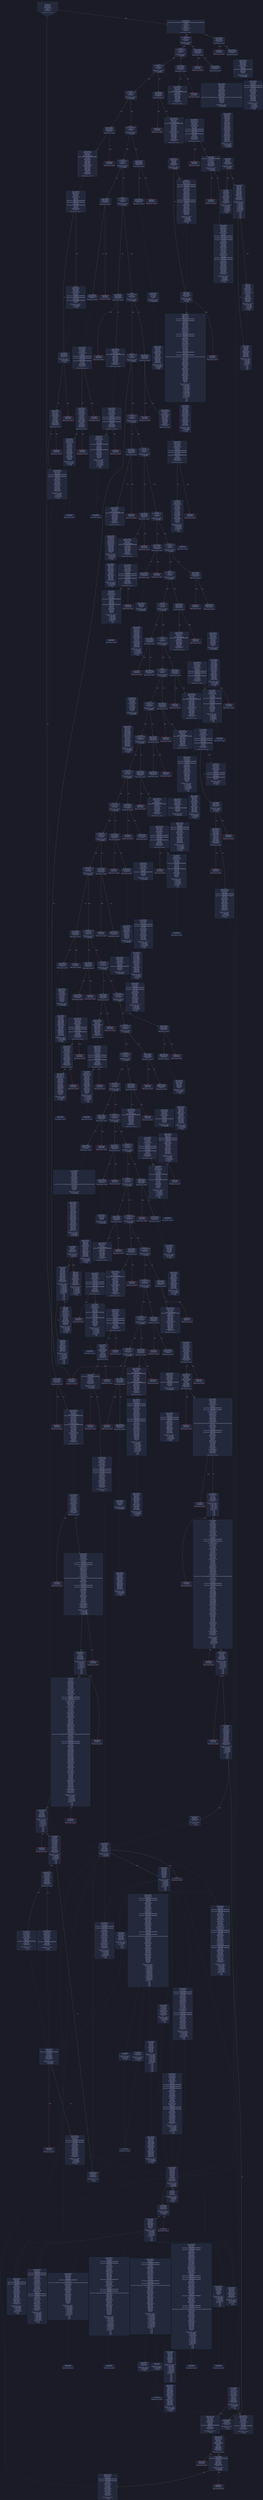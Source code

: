 digraph G {
    node [shape=box, style="filled, rounded", color="#565f89", fontcolor="#c0caf5", fontname="Helvetica", fillcolor="#24283b"];
    edge [color="#414868", fontcolor="#c0caf5", fontname="Helvetica"];
    bgcolor="#1a1b26";
    0 [ label = "[00] PUSH1 60
[02] PUSH1 40
[04] MSTORE
[05] PUSH1 04
[07] CALLDATASIZE
[08] LT
[09] PUSH2 01d8
[0c] JUMPI

Stack size req: 0, sizeΔ: 0
" shape = invhouse]
    1 [ label = "[0d] PUSH1 00
[0f] CALLDATALOAD
[10] PUSH29 0100000000000000000000000000000000000000000000000000000000
[2e] SWAP1
[2f] DIV
[30] PUSH4 ffffffff
[35] AND
[36] DUP1
[37] PUSH4 02d05d3f
[3c] EQ
[3d] PUSH2 01dd
[40] JUMPI

Stack size req: 0, sizeΔ: 1
"]
    2 [ label = "[41] DUP1
[42] PUSH4 06fdde03
[47] EQ
[48] PUSH2 0232
[4b] JUMPI

Stack size req: 1, sizeΔ: 0
Entry->Op usage:
	0->71:EQ:1
"]
    3 [ label = "[4c] DUP1
[4d] PUSH4 08bddf32
[52] EQ
[53] PUSH2 02c0
[56] JUMPI

Stack size req: 1, sizeΔ: 0
Entry->Op usage:
	0->82:EQ:1
"]
    4 [ label = "[57] DUP1
[58] PUSH4 095ea7b3
[5d] EQ
[5e] PUSH2 02f9
[61] JUMPI

Stack size req: 1, sizeΔ: 0
Entry->Op usage:
	0->93:EQ:1
"]
    5 [ label = "[62] DUP1
[63] PUSH4 0d1118ce
[68] EQ
[69] PUSH2 0353
[6c] JUMPI

Stack size req: 1, sizeΔ: 0
Entry->Op usage:
	0->104:EQ:1
"]
    6 [ label = "[6d] DUP1
[6e] PUSH4 18160ddd
[73] EQ
[74] PUSH2 0395
[77] JUMPI

Stack size req: 1, sizeΔ: 0
Entry->Op usage:
	0->115:EQ:1
"]
    7 [ label = "[78] DUP1
[79] PUSH4 18264f33
[7e] EQ
[7f] PUSH2 03be
[82] JUMPI

Stack size req: 1, sizeΔ: 0
Entry->Op usage:
	0->126:EQ:1
"]
    8 [ label = "[83] DUP1
[84] PUSH4 1bf0635b
[89] EQ
[8a] PUSH2 03d3
[8d] JUMPI

Stack size req: 1, sizeΔ: 0
Entry->Op usage:
	0->137:EQ:1
"]
    9 [ label = "[8e] DUP1
[8f] PUSH4 20b44b29
[94] EQ
[95] PUSH2 040c
[98] JUMPI

Stack size req: 1, sizeΔ: 0
Entry->Op usage:
	0->148:EQ:1
"]
    10 [ label = "[99] DUP1
[9a] PUSH4 23b872dd
[9f] EQ
[a0] PUSH2 0431
[a3] JUMPI

Stack size req: 1, sizeΔ: 0
Entry->Op usage:
	0->159:EQ:1
"]
    11 [ label = "[a4] DUP1
[a5] PUSH4 27e235e3
[aa] EQ
[ab] PUSH2 04aa
[ae] JUMPI

Stack size req: 1, sizeΔ: 0
Entry->Op usage:
	0->170:EQ:1
"]
    12 [ label = "[af] DUP1
[b0] PUSH4 300c3091
[b5] EQ
[b6] PUSH2 04f7
[b9] JUMPI

Stack size req: 1, sizeΔ: 0
Entry->Op usage:
	0->181:EQ:1
"]
    13 [ label = "[ba] DUP1
[bb] PUSH4 313ce567
[c0] EQ
[c1] PUSH2 0530
[c4] JUMPI

Stack size req: 1, sizeΔ: 0
Entry->Op usage:
	0->192:EQ:1
"]
    14 [ label = "[c5] DUP1
[c6] PUSH4 324cb3cb
[cb] EQ
[cc] PUSH2 055f
[cf] JUMPI

Stack size req: 1, sizeΔ: 0
Entry->Op usage:
	0->203:EQ:1
"]
    15 [ label = "[d0] DUP1
[d1] PUSH4 3f516018
[d6] EQ
[d7] PUSH2 058c
[da] JUMPI

Stack size req: 1, sizeΔ: 0
Entry->Op usage:
	0->214:EQ:1
"]
    16 [ label = "[db] DUP1
[dc] PUSH4 3f9e23e5
[e1] EQ
[e2] PUSH2 05c5
[e5] JUMPI

Stack size req: 1, sizeΔ: 0
Entry->Op usage:
	0->225:EQ:1
"]
    17 [ label = "[e6] DUP1
[e7] PUSH4 475a9fa9
[ec] EQ
[ed] PUSH2 05f2
[f0] JUMPI

Stack size req: 1, sizeΔ: 0
Entry->Op usage:
	0->236:EQ:1
"]
    18 [ label = "[f1] DUP1
[f2] PUSH4 70a08231
[f7] EQ
[f8] PUSH2 0634
[fb] JUMPI

Stack size req: 1, sizeΔ: 0
Entry->Op usage:
	0->247:EQ:1
"]
    19 [ label = "[fc] DUP1
[fd] PUSH4 71c396cc
[0102] EQ
[0103] PUSH2 0681
[0106] JUMPI

Stack size req: 1, sizeΔ: 0
Entry->Op usage:
	0->258:EQ:1
"]
    20 [ label = "[0107] DUP1
[0108] PUSH4 74580e2f
[010d] EQ
[010e] PUSH2 06d6
[0111] JUMPI

Stack size req: 1, sizeΔ: 0
Entry->Op usage:
	0->269:EQ:1
"]
    21 [ label = "[0112] DUP1
[0113] PUSH4 77c07c19
[0118] EQ
[0119] PUSH2 070f
[011c] JUMPI

Stack size req: 1, sizeΔ: 0
Entry->Op usage:
	0->280:EQ:1
"]
    22 [ label = "[011d] DUP1
[011e] PUSH4 7c6e94e3
[0123] EQ
[0124] PUSH2 0764
[0127] JUMPI

Stack size req: 1, sizeΔ: 0
Entry->Op usage:
	0->291:EQ:1
"]
    23 [ label = "[0128] DUP1
[0129] PUSH4 7f4da132
[012e] EQ
[012f] PUSH2 0791
[0132] JUMPI

Stack size req: 1, sizeΔ: 0
Entry->Op usage:
	0->302:EQ:1
"]
    24 [ label = "[0133] DUP1
[0134] PUSH4 83f1211b
[0139] EQ
[013a] PUSH2 07e6
[013d] JUMPI

Stack size req: 1, sizeΔ: 0
Entry->Op usage:
	0->313:EQ:1
"]
    25 [ label = "[013e] DUP1
[013f] PUSH4 88d761f2
[0144] EQ
[0145] PUSH2 0813
[0148] JUMPI

Stack size req: 1, sizeΔ: 0
Entry->Op usage:
	0->324:EQ:1
"]
    26 [ label = "[0149] DUP1
[014a] PUSH4 897cceee
[014f] EQ
[0150] PUSH2 0828
[0153] JUMPI

Stack size req: 1, sizeΔ: 0
Entry->Op usage:
	0->335:EQ:1
"]
    27 [ label = "[0154] DUP1
[0155] PUSH4 8db9653f
[015a] EQ
[015b] PUSH2 084d
[015e] JUMPI

Stack size req: 1, sizeΔ: 0
Entry->Op usage:
	0->346:EQ:1
"]
    28 [ label = "[015f] DUP1
[0160] PUSH4 957aa3d1
[0165] EQ
[0166] PUSH2 0876
[0169] JUMPI

Stack size req: 1, sizeΔ: 0
Entry->Op usage:
	0->357:EQ:1
"]
    29 [ label = "[016a] DUP1
[016b] PUSH4 95b8765c
[0170] EQ
[0171] PUSH2 08cb
[0174] JUMPI

Stack size req: 1, sizeΔ: 0
Entry->Op usage:
	0->368:EQ:1
"]
    30 [ label = "[0175] DUP1
[0176] PUSH4 95d89b41
[017b] EQ
[017c] PUSH2 0904
[017f] JUMPI

Stack size req: 1, sizeΔ: 0
Entry->Op usage:
	0->379:EQ:1
"]
    31 [ label = "[0180] DUP1
[0181] PUSH4 966ff650
[0186] EQ
[0187] PUSH2 0992
[018a] JUMPI

Stack size req: 1, sizeΔ: 0
Entry->Op usage:
	0->390:EQ:1
"]
    32 [ label = "[018b] DUP1
[018c] PUSH4 9f5a9b7c
[0191] EQ
[0192] PUSH2 09bb
[0195] JUMPI

Stack size req: 1, sizeΔ: 0
Entry->Op usage:
	0->401:EQ:1
"]
    33 [ label = "[0196] DUP1
[0197] PUSH4 a66c0b1c
[019c] EQ
[019d] PUSH2 09e4
[01a0] JUMPI

Stack size req: 1, sizeΔ: 0
Entry->Op usage:
	0->412:EQ:1
"]
    34 [ label = "[01a1] DUP1
[01a2] PUSH4 a7eb3848
[01a7] EQ
[01a8] PUSH2 0a1d
[01ab] JUMPI

Stack size req: 1, sizeΔ: 0
Entry->Op usage:
	0->423:EQ:1
"]
    35 [ label = "[01ac] DUP1
[01ad] PUSH4 a9059cbb
[01b2] EQ
[01b3] PUSH2 0a5f
[01b6] JUMPI

Stack size req: 1, sizeΔ: 0
Entry->Op usage:
	0->434:EQ:1
"]
    36 [ label = "[01b7] DUP1
[01b8] PUSH4 c6e000b5
[01bd] EQ
[01be] PUSH2 0ab9
[01c1] JUMPI

Stack size req: 1, sizeΔ: 0
Entry->Op usage:
	0->445:EQ:1
"]
    37 [ label = "[01c2] DUP1
[01c3] PUSH4 dd62ed3e
[01c8] EQ
[01c9] PUSH2 0b0e
[01cc] JUMPI

Stack size req: 1, sizeΔ: 0
Entry->Op usage:
	0->456:EQ:1
"]
    38 [ label = "[01cd] DUP1
[01ce] PUSH4 f5be3193
[01d3] EQ
[01d4] PUSH2 0b7a
[01d7] JUMPI

Stack size req: 1, sizeΔ: 0
Entry->Op usage:
	0->467:EQ:1
"]
    39 [ label = "[01d8] JUMPDEST
[01d9] PUSH1 00
[01db] DUP1
[01dc] REVERT

Stack size req: 0, sizeΔ: 0
" color = "red"]
    40 [ label = "[01dd] JUMPDEST
[01de] CALLVALUE
[01df] ISZERO
[01e0] PUSH2 01e8
[01e3] JUMPI

Stack size req: 0, sizeΔ: 0
"]
    41 [ label = "[01e4] PUSH1 00
[01e6] DUP1
[01e7] REVERT

Stack size req: 0, sizeΔ: 0
" color = "red"]
    42 [ label = "[01e8] JUMPDEST
[01e9] PUSH2 01f0
[01ec] PUSH2 0ba3
[01ef] JUMP

Stack size req: 0, sizeΔ: 1
"]
    43 [ label = "[01f0] JUMPDEST
[01f1] PUSH1 40
[01f3] MLOAD
[01f4] DUP1
[01f5] DUP3
[01f6] PUSH20 ffffffffffffffffffffffffffffffffffffffff
[020b] AND
[020c] PUSH20 ffffffffffffffffffffffffffffffffffffffff
[0221] AND
[0222] DUP2
[0223] MSTORE
[0224] PUSH1 20
[0226] ADD
[0227] SWAP2
[0228] POP
[0229] POP
[022a] PUSH1 40
[022c] MLOAD
[022d] DUP1
[022e] SWAP2
[022f] SUB
[0230] SWAP1
[0231] RETURN

Stack size req: 1, sizeΔ: -1
Entry->Op usage:
	0->523:AND:1
	0->545:AND:1
	0->547:MSTORE:1
	0->552:POP:0
Entry->Exit:
	0->😵
" color = "darkblue"]
    44 [ label = "[0232] JUMPDEST
[0233] CALLVALUE
[0234] ISZERO
[0235] PUSH2 023d
[0238] JUMPI

Stack size req: 0, sizeΔ: 0
"]
    45 [ label = "[0239] PUSH1 00
[023b] DUP1
[023c] REVERT

Stack size req: 0, sizeΔ: 0
" color = "red"]
    46 [ label = "[023d] JUMPDEST
[023e] PUSH2 0245
[0241] PUSH2 0bc9
[0244] JUMP

Stack size req: 0, sizeΔ: 1
"]
    47 [ label = "[0245] JUMPDEST
[0246] PUSH1 40
[0248] MLOAD
[0249] DUP1
[024a] DUP1
[024b] PUSH1 20
[024d] ADD
[024e] DUP3
[024f] DUP2
[0250] SUB
[0251] DUP3
[0252] MSTORE
[0253] DUP4
[0254] DUP2
[0255] DUP2
[0256] MLOAD
[0257] DUP2
[0258] MSTORE
[0259] PUSH1 20
[025b] ADD
[025c] SWAP2
[025d] POP
[025e] DUP1
[025f] MLOAD
[0260] SWAP1
[0261] PUSH1 20
[0263] ADD
[0264] SWAP1
[0265] DUP1
[0266] DUP4
[0267] DUP4
[0268] PUSH1 00

Stack size req: 1, sizeΔ: 9
Entry->Op usage:
	0->598:MLOAD:0
	0->607:MLOAD:0
	0->611:ADD:1
"]
    48 [ label = "[026a] JUMPDEST
[026b] DUP4
[026c] DUP2
[026d] LT
[026e] ISZERO
[026f] PUSH2 0285
[0272] JUMPI

Stack size req: 4, sizeΔ: 0
Entry->Op usage:
	0->621:LT:0
	3->621:LT:1
"]
    49 [ label = "[0273] DUP1
[0274] DUP3
[0275] ADD
[0276] MLOAD
[0277] DUP2
[0278] DUP5
[0279] ADD
[027a] MSTORE
[027b] PUSH1 20
[027d] DUP2
[027e] ADD
[027f] SWAP1
[0280] POP
[0281] PUSH2 026a
[0284] JUMP

Stack size req: 3, sizeΔ: 0
Entry->Op usage:
	0->629:ADD:1
	0->633:ADD:1
	0->638:ADD:0
	0->640:POP:0
	1->629:ADD:0
	2->633:ADD:0
Entry->Exit:
	0->😵
"]
    50 [ label = "[0285] JUMPDEST
[0286] POP
[0287] POP
[0288] POP
[0289] POP
[028a] SWAP1
[028b] POP
[028c] SWAP1
[028d] DUP2
[028e] ADD
[028f] SWAP1
[0290] PUSH1 1f
[0292] AND
[0293] DUP1
[0294] ISZERO
[0295] PUSH2 02b2
[0298] JUMPI

Stack size req: 7, sizeΔ: -5
Entry->Op usage:
	0->646:POP:0
	1->647:POP:0
	2->648:POP:0
	3->649:POP:0
	4->654:ADD:0
	4->658:AND:1
	4->660:ISZERO:0
	5->651:POP:0
	6->654:ADD:1
Entry->Exit:
	0->😵
	1->😵
	2->😵
	3->😵
	4->0
	5->😵
	6->😵
"]
    51 [ label = "[0299] DUP1
[029a] DUP3
[029b] SUB
[029c] DUP1
[029d] MLOAD
[029e] PUSH1 01
[02a0] DUP4
[02a1] PUSH1 20
[02a3] SUB
[02a4] PUSH2 0100
[02a7] EXP
[02a8] SUB
[02a9] NOT
[02aa] AND
[02ab] DUP2
[02ac] MSTORE
[02ad] PUSH1 20
[02af] ADD
[02b0] SWAP2
[02b1] POP

Stack size req: 2, sizeΔ: 0
Entry->Op usage:
	0->667:SUB:1
	0->675:SUB:1
	1->667:SUB:0
	1->689:POP:0
Entry->Exit:
	1->😵
"]
    52 [ label = "[02b2] JUMPDEST
[02b3] POP
[02b4] SWAP3
[02b5] POP
[02b6] POP
[02b7] POP
[02b8] PUSH1 40
[02ba] MLOAD
[02bb] DUP1
[02bc] SWAP2
[02bd] SUB
[02be] SWAP1
[02bf] RETURN

Stack size req: 5, sizeΔ: -5
Entry->Op usage:
	0->691:POP:0
	1->701:SUB:0
	2->694:POP:0
	3->695:POP:0
	4->693:POP:0
Entry->Exit:
	0->😵
	1->😵
	2->😵
	3->😵
	4->😵
" color = "darkblue"]
    53 [ label = "[02c0] JUMPDEST
[02c1] CALLVALUE
[02c2] ISZERO
[02c3] PUSH2 02cb
[02c6] JUMPI

Stack size req: 0, sizeΔ: 0
"]
    54 [ label = "[02c7] PUSH1 00
[02c9] DUP1
[02ca] REVERT

Stack size req: 0, sizeΔ: 0
" color = "red"]
    55 [ label = "[02cb] JUMPDEST
[02cc] PUSH2 02f7
[02cf] PUSH1 04
[02d1] DUP1
[02d2] DUP1
[02d3] CALLDATALOAD
[02d4] PUSH20 ffffffffffffffffffffffffffffffffffffffff
[02e9] AND
[02ea] SWAP1
[02eb] PUSH1 20
[02ed] ADD
[02ee] SWAP1
[02ef] SWAP2
[02f0] SWAP1
[02f1] POP
[02f2] POP
[02f3] PUSH2 0c02
[02f6] JUMP

Stack size req: 0, sizeΔ: 2
"]
    56 [ label = "[02f7] JUMPDEST
[02f8] STOP

Stack size req: 0, sizeΔ: 0
" color = "darkblue"]
    57 [ label = "[02f9] JUMPDEST
[02fa] CALLVALUE
[02fb] ISZERO
[02fc] PUSH2 0304
[02ff] JUMPI

Stack size req: 0, sizeΔ: 0
"]
    58 [ label = "[0300] PUSH1 00
[0302] DUP1
[0303] REVERT

Stack size req: 0, sizeΔ: 0
" color = "red"]
    59 [ label = "[0304] JUMPDEST
[0305] PUSH2 0339
[0308] PUSH1 04
[030a] DUP1
[030b] DUP1
[030c] CALLDATALOAD
[030d] PUSH20 ffffffffffffffffffffffffffffffffffffffff
[0322] AND
[0323] SWAP1
[0324] PUSH1 20
[0326] ADD
[0327] SWAP1
[0328] SWAP2
[0329] SWAP1
[032a] DUP1
[032b] CALLDATALOAD
[032c] SWAP1
[032d] PUSH1 20
[032f] ADD
[0330] SWAP1
[0331] SWAP2
[0332] SWAP1
[0333] POP
[0334] POP
[0335] PUSH2 0e64
[0338] JUMP

Stack size req: 0, sizeΔ: 3
"]
    60 [ label = "[0339] JUMPDEST
[033a] PUSH1 40
[033c] MLOAD
[033d] DUP1
[033e] DUP3
[033f] ISZERO
[0340] ISZERO
[0341] ISZERO
[0342] ISZERO
[0343] DUP2
[0344] MSTORE
[0345] PUSH1 20
[0347] ADD
[0348] SWAP2
[0349] POP
[034a] POP
[034b] PUSH1 40
[034d] MLOAD
[034e] DUP1
[034f] SWAP2
[0350] SUB
[0351] SWAP1
[0352] RETURN

Stack size req: 1, sizeΔ: -1
Entry->Op usage:
	0->831:ISZERO:0
	0->841:POP:0
Entry->Exit:
	0->😵
" color = "darkblue"]
    61 [ label = "[0353] JUMPDEST
[0354] CALLVALUE
[0355] ISZERO
[0356] PUSH2 035e
[0359] JUMPI

Stack size req: 0, sizeΔ: 0
"]
    62 [ label = "[035a] PUSH1 00
[035c] DUP1
[035d] REVERT

Stack size req: 0, sizeΔ: 0
" color = "red"]
    63 [ label = "[035e] JUMPDEST
[035f] PUSH2 0393
[0362] PUSH1 04
[0364] DUP1
[0365] DUP1
[0366] CALLDATALOAD
[0367] PUSH20 ffffffffffffffffffffffffffffffffffffffff
[037c] AND
[037d] SWAP1
[037e] PUSH1 20
[0380] ADD
[0381] SWAP1
[0382] SWAP2
[0383] SWAP1
[0384] DUP1
[0385] CALLDATALOAD
[0386] SWAP1
[0387] PUSH1 20
[0389] ADD
[038a] SWAP1
[038b] SWAP2
[038c] SWAP1
[038d] POP
[038e] POP
[038f] PUSH2 0feb
[0392] JUMP

Stack size req: 0, sizeΔ: 3
"]
    64 [ label = "[0393] JUMPDEST
[0394] STOP

Stack size req: 0, sizeΔ: 0
" color = "darkblue"]
    65 [ label = "[0395] JUMPDEST
[0396] CALLVALUE
[0397] ISZERO
[0398] PUSH2 03a0
[039b] JUMPI

Stack size req: 0, sizeΔ: 0
"]
    66 [ label = "[039c] PUSH1 00
[039e] DUP1
[039f] REVERT

Stack size req: 0, sizeΔ: 0
" color = "red"]
    67 [ label = "[03a0] JUMPDEST
[03a1] PUSH2 03a8
[03a4] PUSH2 116d
[03a7] JUMP

Stack size req: 0, sizeΔ: 1
"]
    68 [ label = "[03a8] JUMPDEST
[03a9] PUSH1 40
[03ab] MLOAD
[03ac] DUP1
[03ad] DUP3
[03ae] DUP2
[03af] MSTORE
[03b0] PUSH1 20
[03b2] ADD
[03b3] SWAP2
[03b4] POP
[03b5] POP
[03b6] PUSH1 40
[03b8] MLOAD
[03b9] DUP1
[03ba] SWAP2
[03bb] SUB
[03bc] SWAP1
[03bd] RETURN

Stack size req: 1, sizeΔ: -1
Entry->Op usage:
	0->943:MSTORE:1
	0->948:POP:0
Entry->Exit:
	0->😵
" color = "darkblue"]
    69 [ label = "[03be] JUMPDEST
[03bf] CALLVALUE
[03c0] ISZERO
[03c1] PUSH2 03c9
[03c4] JUMPI

Stack size req: 0, sizeΔ: 0
"]
    70 [ label = "[03c5] PUSH1 00
[03c7] DUP1
[03c8] REVERT

Stack size req: 0, sizeΔ: 0
" color = "red"]
    71 [ label = "[03c9] JUMPDEST
[03ca] PUSH2 03d1
[03cd] PUSH2 1173
[03d0] JUMP

Stack size req: 0, sizeΔ: 1
"]
    72 [ label = "[03d1] JUMPDEST
[03d2] STOP

Stack size req: 0, sizeΔ: 0
" color = "darkblue"]
    73 [ label = "[03d3] JUMPDEST
[03d4] CALLVALUE
[03d5] ISZERO
[03d6] PUSH2 03de
[03d9] JUMPI

Stack size req: 0, sizeΔ: 0
"]
    74 [ label = "[03da] PUSH1 00
[03dc] DUP1
[03dd] REVERT

Stack size req: 0, sizeΔ: 0
" color = "red"]
    75 [ label = "[03de] JUMPDEST
[03df] PUSH2 040a
[03e2] PUSH1 04
[03e4] DUP1
[03e5] DUP1
[03e6] CALLDATALOAD
[03e7] PUSH20 ffffffffffffffffffffffffffffffffffffffff
[03fc] AND
[03fd] SWAP1
[03fe] PUSH1 20
[0400] ADD
[0401] SWAP1
[0402] SWAP2
[0403] SWAP1
[0404] POP
[0405] POP
[0406] PUSH2 120e
[0409] JUMP

Stack size req: 0, sizeΔ: 2
"]
    76 [ label = "[040a] JUMPDEST
[040b] STOP

Stack size req: 0, sizeΔ: 0
" color = "darkblue"]
    77 [ label = "[040c] JUMPDEST
[040d] CALLVALUE
[040e] ISZERO
[040f] PUSH2 0417
[0412] JUMPI

Stack size req: 0, sizeΔ: 0
"]
    78 [ label = "[0413] PUSH1 00
[0415] DUP1
[0416] REVERT

Stack size req: 0, sizeΔ: 0
" color = "red"]
    79 [ label = "[0417] JUMPDEST
[0418] PUSH2 042f
[041b] PUSH1 04
[041d] DUP1
[041e] DUP1
[041f] CALLDATALOAD
[0420] ISZERO
[0421] ISZERO
[0422] SWAP1
[0423] PUSH1 20
[0425] ADD
[0426] SWAP1
[0427] SWAP2
[0428] SWAP1
[0429] POP
[042a] POP
[042b] PUSH2 12ae
[042e] JUMP

Stack size req: 0, sizeΔ: 2
"]
    80 [ label = "[042f] JUMPDEST
[0430] STOP

Stack size req: 0, sizeΔ: 0
" color = "darkblue"]
    81 [ label = "[0431] JUMPDEST
[0432] CALLVALUE
[0433] ISZERO
[0434] PUSH2 043c
[0437] JUMPI

Stack size req: 0, sizeΔ: 0
"]
    82 [ label = "[0438] PUSH1 00
[043a] DUP1
[043b] REVERT

Stack size req: 0, sizeΔ: 0
" color = "red"]
    83 [ label = "[043c] JUMPDEST
[043d] PUSH2 0490
[0440] PUSH1 04
[0442] DUP1
[0443] DUP1
[0444] CALLDATALOAD
[0445] PUSH20 ffffffffffffffffffffffffffffffffffffffff
[045a] AND
[045b] SWAP1
[045c] PUSH1 20
[045e] ADD
[045f] SWAP1
[0460] SWAP2
[0461] SWAP1
[0462] DUP1
[0463] CALLDATALOAD
[0464] PUSH20 ffffffffffffffffffffffffffffffffffffffff
[0479] AND
[047a] SWAP1
[047b] PUSH1 20
[047d] ADD
[047e] SWAP1
[047f] SWAP2
[0480] SWAP1
[0481] DUP1
[0482] CALLDATALOAD
[0483] SWAP1
[0484] PUSH1 20
[0486] ADD
[0487] SWAP1
[0488] SWAP2
[0489] SWAP1
[048a] POP
[048b] POP
[048c] PUSH2 1327
[048f] JUMP

Stack size req: 0, sizeΔ: 4
"]
    84 [ label = "[0490] JUMPDEST
[0491] PUSH1 40
[0493] MLOAD
[0494] DUP1
[0495] DUP3
[0496] ISZERO
[0497] ISZERO
[0498] ISZERO
[0499] ISZERO
[049a] DUP2
[049b] MSTORE
[049c] PUSH1 20
[049e] ADD
[049f] SWAP2
[04a0] POP
[04a1] POP
[04a2] PUSH1 40
[04a4] MLOAD
[04a5] DUP1
[04a6] SWAP2
[04a7] SUB
[04a8] SWAP1
[04a9] RETURN

Stack size req: 1, sizeΔ: -1
Entry->Op usage:
	0->1174:ISZERO:0
	0->1184:POP:0
Entry->Exit:
	0->😵
" color = "darkblue"]
    85 [ label = "[04aa] JUMPDEST
[04ab] CALLVALUE
[04ac] ISZERO
[04ad] PUSH2 04b5
[04b0] JUMPI

Stack size req: 0, sizeΔ: 0
"]
    86 [ label = "[04b1] PUSH1 00
[04b3] DUP1
[04b4] REVERT

Stack size req: 0, sizeΔ: 0
" color = "red"]
    87 [ label = "[04b5] JUMPDEST
[04b6] PUSH2 04e1
[04b9] PUSH1 04
[04bb] DUP1
[04bc] DUP1
[04bd] CALLDATALOAD
[04be] PUSH20 ffffffffffffffffffffffffffffffffffffffff
[04d3] AND
[04d4] SWAP1
[04d5] PUSH1 20
[04d7] ADD
[04d8] SWAP1
[04d9] SWAP2
[04da] SWAP1
[04db] POP
[04dc] POP
[04dd] PUSH2 15f8
[04e0] JUMP

Stack size req: 0, sizeΔ: 2
"]
    88 [ label = "[04e1] JUMPDEST
[04e2] PUSH1 40
[04e4] MLOAD
[04e5] DUP1
[04e6] DUP3
[04e7] DUP2
[04e8] MSTORE
[04e9] PUSH1 20
[04eb] ADD
[04ec] SWAP2
[04ed] POP
[04ee] POP
[04ef] PUSH1 40
[04f1] MLOAD
[04f2] DUP1
[04f3] SWAP2
[04f4] SUB
[04f5] SWAP1
[04f6] RETURN

Stack size req: 1, sizeΔ: -1
Entry->Op usage:
	0->1256:MSTORE:1
	0->1261:POP:0
Entry->Exit:
	0->😵
" color = "darkblue"]
    89 [ label = "[04f7] JUMPDEST
[04f8] CALLVALUE
[04f9] ISZERO
[04fa] PUSH2 0502
[04fd] JUMPI

Stack size req: 0, sizeΔ: 0
"]
    90 [ label = "[04fe] PUSH1 00
[0500] DUP1
[0501] REVERT

Stack size req: 0, sizeΔ: 0
" color = "red"]
    91 [ label = "[0502] JUMPDEST
[0503] PUSH2 052e
[0506] PUSH1 04
[0508] DUP1
[0509] DUP1
[050a] CALLDATALOAD
[050b] PUSH20 ffffffffffffffffffffffffffffffffffffffff
[0520] AND
[0521] SWAP1
[0522] PUSH1 20
[0524] ADD
[0525] SWAP1
[0526] SWAP2
[0527] SWAP1
[0528] POP
[0529] POP
[052a] PUSH2 1610
[052d] JUMP

Stack size req: 0, sizeΔ: 2
"]
    92 [ label = "[052e] JUMPDEST
[052f] STOP

Stack size req: 0, sizeΔ: 0
" color = "darkblue"]
    93 [ label = "[0530] JUMPDEST
[0531] CALLVALUE
[0532] ISZERO
[0533] PUSH2 053b
[0536] JUMPI

Stack size req: 0, sizeΔ: 0
"]
    94 [ label = "[0537] PUSH1 00
[0539] DUP1
[053a] REVERT

Stack size req: 0, sizeΔ: 0
" color = "red"]
    95 [ label = "[053b] JUMPDEST
[053c] PUSH2 0543
[053f] PUSH2 16b0
[0542] JUMP

Stack size req: 0, sizeΔ: 1
"]
    96 [ label = "[0543] JUMPDEST
[0544] PUSH1 40
[0546] MLOAD
[0547] DUP1
[0548] DUP3
[0549] PUSH1 ff
[054b] AND
[054c] PUSH1 ff
[054e] AND
[054f] DUP2
[0550] MSTORE
[0551] PUSH1 20
[0553] ADD
[0554] SWAP2
[0555] POP
[0556] POP
[0557] PUSH1 40
[0559] MLOAD
[055a] DUP1
[055b] SWAP2
[055c] SUB
[055d] SWAP1
[055e] RETURN

Stack size req: 1, sizeΔ: -1
Entry->Op usage:
	0->1355:AND:1
	0->1358:AND:1
	0->1360:MSTORE:1
	0->1365:POP:0
Entry->Exit:
	0->😵
" color = "darkblue"]
    97 [ label = "[055f] JUMPDEST
[0560] CALLVALUE
[0561] ISZERO
[0562] PUSH2 056a
[0565] JUMPI

Stack size req: 0, sizeΔ: 0
"]
    98 [ label = "[0566] PUSH1 00
[0568] DUP1
[0569] REVERT

Stack size req: 0, sizeΔ: 0
" color = "red"]
    99 [ label = "[056a] JUMPDEST
[056b] PUSH2 0572
[056e] PUSH2 16b5
[0571] JUMP

Stack size req: 0, sizeΔ: 1
"]
    100 [ label = "[0572] JUMPDEST
[0573] PUSH1 40
[0575] MLOAD
[0576] DUP1
[0577] DUP3
[0578] ISZERO
[0579] ISZERO
[057a] ISZERO
[057b] ISZERO
[057c] DUP2
[057d] MSTORE
[057e] PUSH1 20
[0580] ADD
[0581] SWAP2
[0582] POP
[0583] POP
[0584] PUSH1 40
[0586] MLOAD
[0587] DUP1
[0588] SWAP2
[0589] SUB
[058a] SWAP1
[058b] RETURN

Stack size req: 1, sizeΔ: -1
Entry->Op usage:
	0->1400:ISZERO:0
	0->1410:POP:0
Entry->Exit:
	0->😵
" color = "darkblue"]
    101 [ label = "[058c] JUMPDEST
[058d] CALLVALUE
[058e] ISZERO
[058f] PUSH2 0597
[0592] JUMPI

Stack size req: 0, sizeΔ: 0
"]
    102 [ label = "[0593] PUSH1 00
[0595] DUP1
[0596] REVERT

Stack size req: 0, sizeΔ: 0
" color = "red"]
    103 [ label = "[0597] JUMPDEST
[0598] PUSH2 05c3
[059b] PUSH1 04
[059d] DUP1
[059e] DUP1
[059f] CALLDATALOAD
[05a0] PUSH20 ffffffffffffffffffffffffffffffffffffffff
[05b5] AND
[05b6] SWAP1
[05b7] PUSH1 20
[05b9] ADD
[05ba] SWAP1
[05bb] SWAP2
[05bc] SWAP1
[05bd] POP
[05be] POP
[05bf] PUSH2 16c8
[05c2] JUMP

Stack size req: 0, sizeΔ: 2
"]
    104 [ label = "[05c3] JUMPDEST
[05c4] STOP

Stack size req: 0, sizeΔ: 0
" color = "darkblue"]
    105 [ label = "[05c5] JUMPDEST
[05c6] CALLVALUE
[05c7] ISZERO
[05c8] PUSH2 05d0
[05cb] JUMPI

Stack size req: 0, sizeΔ: 0
"]
    106 [ label = "[05cc] PUSH1 00
[05ce] DUP1
[05cf] REVERT

Stack size req: 0, sizeΔ: 0
" color = "red"]
    107 [ label = "[05d0] JUMPDEST
[05d1] PUSH2 05d8
[05d4] PUSH2 1768
[05d7] JUMP

Stack size req: 0, sizeΔ: 1
"]
    108 [ label = "[05d8] JUMPDEST
[05d9] PUSH1 40
[05db] MLOAD
[05dc] DUP1
[05dd] DUP3
[05de] ISZERO
[05df] ISZERO
[05e0] ISZERO
[05e1] ISZERO
[05e2] DUP2
[05e3] MSTORE
[05e4] PUSH1 20
[05e6] ADD
[05e7] SWAP2
[05e8] POP
[05e9] POP
[05ea] PUSH1 40
[05ec] MLOAD
[05ed] DUP1
[05ee] SWAP2
[05ef] SUB
[05f0] SWAP1
[05f1] RETURN

Stack size req: 1, sizeΔ: -1
Entry->Op usage:
	0->1502:ISZERO:0
	0->1512:POP:0
Entry->Exit:
	0->😵
" color = "darkblue"]
    109 [ label = "[05f2] JUMPDEST
[05f3] CALLVALUE
[05f4] ISZERO
[05f5] PUSH2 05fd
[05f8] JUMPI

Stack size req: 0, sizeΔ: 0
"]
    110 [ label = "[05f9] PUSH1 00
[05fb] DUP1
[05fc] REVERT

Stack size req: 0, sizeΔ: 0
" color = "red"]
    111 [ label = "[05fd] JUMPDEST
[05fe] PUSH2 0632
[0601] PUSH1 04
[0603] DUP1
[0604] DUP1
[0605] CALLDATALOAD
[0606] PUSH20 ffffffffffffffffffffffffffffffffffffffff
[061b] AND
[061c] SWAP1
[061d] PUSH1 20
[061f] ADD
[0620] SWAP1
[0621] SWAP2
[0622] SWAP1
[0623] DUP1
[0624] CALLDATALOAD
[0625] SWAP1
[0626] PUSH1 20
[0628] ADD
[0629] SWAP1
[062a] SWAP2
[062b] SWAP1
[062c] POP
[062d] POP
[062e] PUSH2 177b
[0631] JUMP

Stack size req: 0, sizeΔ: 3
"]
    112 [ label = "[0632] JUMPDEST
[0633] STOP

Stack size req: 0, sizeΔ: 0
" color = "darkblue"]
    113 [ label = "[0634] JUMPDEST
[0635] CALLVALUE
[0636] ISZERO
[0637] PUSH2 063f
[063a] JUMPI

Stack size req: 0, sizeΔ: 0
"]
    114 [ label = "[063b] PUSH1 00
[063d] DUP1
[063e] REVERT

Stack size req: 0, sizeΔ: 0
" color = "red"]
    115 [ label = "[063f] JUMPDEST
[0640] PUSH2 066b
[0643] PUSH1 04
[0645] DUP1
[0646] DUP1
[0647] CALLDATALOAD
[0648] PUSH20 ffffffffffffffffffffffffffffffffffffffff
[065d] AND
[065e] SWAP1
[065f] PUSH1 20
[0661] ADD
[0662] SWAP1
[0663] SWAP2
[0664] SWAP1
[0665] POP
[0666] POP
[0667] PUSH2 194d
[066a] JUMP

Stack size req: 0, sizeΔ: 2
"]
    116 [ label = "[066b] JUMPDEST
[066c] PUSH1 40
[066e] MLOAD
[066f] DUP1
[0670] DUP3
[0671] DUP2
[0672] MSTORE
[0673] PUSH1 20
[0675] ADD
[0676] SWAP2
[0677] POP
[0678] POP
[0679] PUSH1 40
[067b] MLOAD
[067c] DUP1
[067d] SWAP2
[067e] SUB
[067f] SWAP1
[0680] RETURN

Stack size req: 1, sizeΔ: -1
Entry->Op usage:
	0->1650:MSTORE:1
	0->1655:POP:0
Entry->Exit:
	0->😵
" color = "darkblue"]
    117 [ label = "[0681] JUMPDEST
[0682] CALLVALUE
[0683] ISZERO
[0684] PUSH2 068c
[0687] JUMPI

Stack size req: 0, sizeΔ: 0
"]
    118 [ label = "[0688] PUSH1 00
[068a] DUP1
[068b] REVERT

Stack size req: 0, sizeΔ: 0
" color = "red"]
    119 [ label = "[068c] JUMPDEST
[068d] PUSH2 0694
[0690] PUSH2 1995
[0693] JUMP

Stack size req: 0, sizeΔ: 1
"]
    120 [ label = "[0694] JUMPDEST
[0695] PUSH1 40
[0697] MLOAD
[0698] DUP1
[0699] DUP3
[069a] PUSH20 ffffffffffffffffffffffffffffffffffffffff
[06af] AND
[06b0] PUSH20 ffffffffffffffffffffffffffffffffffffffff
[06c5] AND
[06c6] DUP2
[06c7] MSTORE
[06c8] PUSH1 20
[06ca] ADD
[06cb] SWAP2
[06cc] POP
[06cd] POP
[06ce] PUSH1 40
[06d0] MLOAD
[06d1] DUP1
[06d2] SWAP2
[06d3] SUB
[06d4] SWAP1
[06d5] RETURN

Stack size req: 1, sizeΔ: -1
Entry->Op usage:
	0->1711:AND:1
	0->1733:AND:1
	0->1735:MSTORE:1
	0->1740:POP:0
Entry->Exit:
	0->😵
" color = "darkblue"]
    121 [ label = "[06d6] JUMPDEST
[06d7] CALLVALUE
[06d8] ISZERO
[06d9] PUSH2 06e1
[06dc] JUMPI

Stack size req: 0, sizeΔ: 0
"]
    122 [ label = "[06dd] PUSH1 00
[06df] DUP1
[06e0] REVERT

Stack size req: 0, sizeΔ: 0
" color = "red"]
    123 [ label = "[06e1] JUMPDEST
[06e2] PUSH2 070d
[06e5] PUSH1 04
[06e7] DUP1
[06e8] DUP1
[06e9] CALLDATALOAD
[06ea] PUSH20 ffffffffffffffffffffffffffffffffffffffff
[06ff] AND
[0700] SWAP1
[0701] PUSH1 20
[0703] ADD
[0704] SWAP1
[0705] SWAP2
[0706] SWAP1
[0707] POP
[0708] POP
[0709] PUSH2 19bb
[070c] JUMP

Stack size req: 0, sizeΔ: 2
"]
    124 [ label = "[070d] JUMPDEST
[070e] STOP

Stack size req: 0, sizeΔ: 0
" color = "darkblue"]
    125 [ label = "[070f] JUMPDEST
[0710] CALLVALUE
[0711] ISZERO
[0712] PUSH2 071a
[0715] JUMPI

Stack size req: 0, sizeΔ: 0
"]
    126 [ label = "[0716] PUSH1 00
[0718] DUP1
[0719] REVERT

Stack size req: 0, sizeΔ: 0
" color = "red"]
    127 [ label = "[071a] JUMPDEST
[071b] PUSH2 0722
[071e] PUSH2 1a5b
[0721] JUMP

Stack size req: 0, sizeΔ: 1
"]
    128 [ label = "[0722] JUMPDEST
[0723] PUSH1 40
[0725] MLOAD
[0726] DUP1
[0727] DUP3
[0728] PUSH20 ffffffffffffffffffffffffffffffffffffffff
[073d] AND
[073e] PUSH20 ffffffffffffffffffffffffffffffffffffffff
[0753] AND
[0754] DUP2
[0755] MSTORE
[0756] PUSH1 20
[0758] ADD
[0759] SWAP2
[075a] POP
[075b] POP
[075c] PUSH1 40
[075e] MLOAD
[075f] DUP1
[0760] SWAP2
[0761] SUB
[0762] SWAP1
[0763] RETURN

Stack size req: 1, sizeΔ: -1
Entry->Op usage:
	0->1853:AND:1
	0->1875:AND:1
	0->1877:MSTORE:1
	0->1882:POP:0
Entry->Exit:
	0->😵
" color = "darkblue"]
    129 [ label = "[0764] JUMPDEST
[0765] CALLVALUE
[0766] ISZERO
[0767] PUSH2 076f
[076a] JUMPI

Stack size req: 0, sizeΔ: 0
"]
    130 [ label = "[076b] PUSH1 00
[076d] DUP1
[076e] REVERT

Stack size req: 0, sizeΔ: 0
" color = "red"]
    131 [ label = "[076f] JUMPDEST
[0770] PUSH2 0777
[0773] PUSH2 1a81
[0776] JUMP

Stack size req: 0, sizeΔ: 1
"]
    132 [ label = "[0777] JUMPDEST
[0778] PUSH1 40
[077a] MLOAD
[077b] DUP1
[077c] DUP3
[077d] ISZERO
[077e] ISZERO
[077f] ISZERO
[0780] ISZERO
[0781] DUP2
[0782] MSTORE
[0783] PUSH1 20
[0785] ADD
[0786] SWAP2
[0787] POP
[0788] POP
[0789] PUSH1 40
[078b] MLOAD
[078c] DUP1
[078d] SWAP2
[078e] SUB
[078f] SWAP1
[0790] RETURN

Stack size req: 1, sizeΔ: -1
Entry->Op usage:
	0->1917:ISZERO:0
	0->1927:POP:0
Entry->Exit:
	0->😵
" color = "darkblue"]
    133 [ label = "[0791] JUMPDEST
[0792] CALLVALUE
[0793] ISZERO
[0794] PUSH2 079c
[0797] JUMPI

Stack size req: 0, sizeΔ: 0
"]
    134 [ label = "[0798] PUSH1 00
[079a] DUP1
[079b] REVERT

Stack size req: 0, sizeΔ: 0
" color = "red"]
    135 [ label = "[079c] JUMPDEST
[079d] PUSH2 07a4
[07a0] PUSH2 1a94
[07a3] JUMP

Stack size req: 0, sizeΔ: 1
"]
    136 [ label = "[07a4] JUMPDEST
[07a5] PUSH1 40
[07a7] MLOAD
[07a8] DUP1
[07a9] DUP3
[07aa] PUSH20 ffffffffffffffffffffffffffffffffffffffff
[07bf] AND
[07c0] PUSH20 ffffffffffffffffffffffffffffffffffffffff
[07d5] AND
[07d6] DUP2
[07d7] MSTORE
[07d8] PUSH1 20
[07da] ADD
[07db] SWAP2
[07dc] POP
[07dd] POP
[07de] PUSH1 40
[07e0] MLOAD
[07e1] DUP1
[07e2] SWAP2
[07e3] SUB
[07e4] SWAP1
[07e5] RETURN

Stack size req: 1, sizeΔ: -1
Entry->Op usage:
	0->1983:AND:1
	0->2005:AND:1
	0->2007:MSTORE:1
	0->2012:POP:0
Entry->Exit:
	0->😵
" color = "darkblue"]
    137 [ label = "[07e6] JUMPDEST
[07e7] CALLVALUE
[07e8] ISZERO
[07e9] PUSH2 07f1
[07ec] JUMPI

Stack size req: 0, sizeΔ: 0
"]
    138 [ label = "[07ed] PUSH1 00
[07ef] DUP1
[07f0] REVERT

Stack size req: 0, sizeΔ: 0
" color = "red"]
    139 [ label = "[07f1] JUMPDEST
[07f2] PUSH2 07f9
[07f5] PUSH2 1aba
[07f8] JUMP

Stack size req: 0, sizeΔ: 1
"]
    140 [ label = "[07f9] JUMPDEST
[07fa] PUSH1 40
[07fc] MLOAD
[07fd] DUP1
[07fe] DUP3
[07ff] ISZERO
[0800] ISZERO
[0801] ISZERO
[0802] ISZERO
[0803] DUP2
[0804] MSTORE
[0805] PUSH1 20
[0807] ADD
[0808] SWAP2
[0809] POP
[080a] POP
[080b] PUSH1 40
[080d] MLOAD
[080e] DUP1
[080f] SWAP2
[0810] SUB
[0811] SWAP1
[0812] RETURN

Stack size req: 1, sizeΔ: -1
Entry->Op usage:
	0->2047:ISZERO:0
	0->2057:POP:0
Entry->Exit:
	0->😵
" color = "darkblue"]
    141 [ label = "[0813] JUMPDEST
[0814] CALLVALUE
[0815] ISZERO
[0816] PUSH2 081e
[0819] JUMPI

Stack size req: 0, sizeΔ: 0
"]
    142 [ label = "[081a] PUSH1 00
[081c] DUP1
[081d] REVERT

Stack size req: 0, sizeΔ: 0
" color = "red"]
    143 [ label = "[081e] JUMPDEST
[081f] PUSH2 0826
[0822] PUSH2 1acd
[0825] JUMP

Stack size req: 0, sizeΔ: 1
"]
    144 [ label = "[0826] JUMPDEST
[0827] STOP

Stack size req: 0, sizeΔ: 0
" color = "darkblue"]
    145 [ label = "[0828] JUMPDEST
[0829] CALLVALUE
[082a] ISZERO
[082b] PUSH2 0833
[082e] JUMPI

Stack size req: 0, sizeΔ: 0
"]
    146 [ label = "[082f] PUSH1 00
[0831] DUP1
[0832] REVERT

Stack size req: 0, sizeΔ: 0
" color = "red"]
    147 [ label = "[0833] JUMPDEST
[0834] PUSH2 084b
[0837] PUSH1 04
[0839] DUP1
[083a] DUP1
[083b] CALLDATALOAD
[083c] ISZERO
[083d] ISZERO
[083e] SWAP1
[083f] PUSH1 20
[0841] ADD
[0842] SWAP1
[0843] SWAP2
[0844] SWAP1
[0845] POP
[0846] POP
[0847] PUSH2 1b68
[084a] JUMP

Stack size req: 0, sizeΔ: 2
"]
    148 [ label = "[084b] JUMPDEST
[084c] STOP

Stack size req: 0, sizeΔ: 0
" color = "darkblue"]
    149 [ label = "[084d] JUMPDEST
[084e] CALLVALUE
[084f] ISZERO
[0850] PUSH2 0858
[0853] JUMPI

Stack size req: 0, sizeΔ: 0
"]
    150 [ label = "[0854] PUSH1 00
[0856] DUP1
[0857] REVERT

Stack size req: 0, sizeΔ: 0
" color = "red"]
    151 [ label = "[0858] JUMPDEST
[0859] PUSH2 0860
[085c] PUSH2 1be1
[085f] JUMP

Stack size req: 0, sizeΔ: 1
"]
    152 [ label = "[0860] JUMPDEST
[0861] PUSH1 40
[0863] MLOAD
[0864] DUP1
[0865] DUP3
[0866] DUP2
[0867] MSTORE
[0868] PUSH1 20
[086a] ADD
[086b] SWAP2
[086c] POP
[086d] POP
[086e] PUSH1 40
[0870] MLOAD
[0871] DUP1
[0872] SWAP2
[0873] SUB
[0874] SWAP1
[0875] RETURN

Stack size req: 1, sizeΔ: -1
Entry->Op usage:
	0->2151:MSTORE:1
	0->2156:POP:0
Entry->Exit:
	0->😵
" color = "darkblue"]
    153 [ label = "[0876] JUMPDEST
[0877] CALLVALUE
[0878] ISZERO
[0879] PUSH2 0881
[087c] JUMPI

Stack size req: 0, sizeΔ: 0
"]
    154 [ label = "[087d] PUSH1 00
[087f] DUP1
[0880] REVERT

Stack size req: 0, sizeΔ: 0
" color = "red"]
    155 [ label = "[0881] JUMPDEST
[0882] PUSH2 0889
[0885] PUSH2 1beb
[0888] JUMP

Stack size req: 0, sizeΔ: 1
"]
    156 [ label = "[0889] JUMPDEST
[088a] PUSH1 40
[088c] MLOAD
[088d] DUP1
[088e] DUP3
[088f] PUSH20 ffffffffffffffffffffffffffffffffffffffff
[08a4] AND
[08a5] PUSH20 ffffffffffffffffffffffffffffffffffffffff
[08ba] AND
[08bb] DUP2
[08bc] MSTORE
[08bd] PUSH1 20
[08bf] ADD
[08c0] SWAP2
[08c1] POP
[08c2] POP
[08c3] PUSH1 40
[08c5] MLOAD
[08c6] DUP1
[08c7] SWAP2
[08c8] SUB
[08c9] SWAP1
[08ca] RETURN

Stack size req: 1, sizeΔ: -1
Entry->Op usage:
	0->2212:AND:1
	0->2234:AND:1
	0->2236:MSTORE:1
	0->2241:POP:0
Entry->Exit:
	0->😵
" color = "darkblue"]
    157 [ label = "[08cb] JUMPDEST
[08cc] CALLVALUE
[08cd] ISZERO
[08ce] PUSH2 08d6
[08d1] JUMPI

Stack size req: 0, sizeΔ: 0
"]
    158 [ label = "[08d2] PUSH1 00
[08d4] DUP1
[08d5] REVERT

Stack size req: 0, sizeΔ: 0
" color = "red"]
    159 [ label = "[08d6] JUMPDEST
[08d7] PUSH2 0902
[08da] PUSH1 04
[08dc] DUP1
[08dd] DUP1
[08de] CALLDATALOAD
[08df] PUSH20 ffffffffffffffffffffffffffffffffffffffff
[08f4] AND
[08f5] SWAP1
[08f6] PUSH1 20
[08f8] ADD
[08f9] SWAP1
[08fa] SWAP2
[08fb] SWAP1
[08fc] POP
[08fd] POP
[08fe] PUSH2 1c11
[0901] JUMP

Stack size req: 0, sizeΔ: 2
"]
    160 [ label = "[0902] JUMPDEST
[0903] STOP

Stack size req: 0, sizeΔ: 0
" color = "darkblue"]
    161 [ label = "[0904] JUMPDEST
[0905] CALLVALUE
[0906] ISZERO
[0907] PUSH2 090f
[090a] JUMPI

Stack size req: 0, sizeΔ: 0
"]
    162 [ label = "[090b] PUSH1 00
[090d] DUP1
[090e] REVERT

Stack size req: 0, sizeΔ: 0
" color = "red"]
    163 [ label = "[090f] JUMPDEST
[0910] PUSH2 0917
[0913] PUSH2 1cb1
[0916] JUMP

Stack size req: 0, sizeΔ: 1
"]
    164 [ label = "[0917] JUMPDEST
[0918] PUSH1 40
[091a] MLOAD
[091b] DUP1
[091c] DUP1
[091d] PUSH1 20
[091f] ADD
[0920] DUP3
[0921] DUP2
[0922] SUB
[0923] DUP3
[0924] MSTORE
[0925] DUP4
[0926] DUP2
[0927] DUP2
[0928] MLOAD
[0929] DUP2
[092a] MSTORE
[092b] PUSH1 20
[092d] ADD
[092e] SWAP2
[092f] POP
[0930] DUP1
[0931] MLOAD
[0932] SWAP1
[0933] PUSH1 20
[0935] ADD
[0936] SWAP1
[0937] DUP1
[0938] DUP4
[0939] DUP4
[093a] PUSH1 00

Stack size req: 1, sizeΔ: 9
Entry->Op usage:
	0->2344:MLOAD:0
	0->2353:MLOAD:0
	0->2357:ADD:1
"]
    165 [ label = "[093c] JUMPDEST
[093d] DUP4
[093e] DUP2
[093f] LT
[0940] ISZERO
[0941] PUSH2 0957
[0944] JUMPI

Stack size req: 4, sizeΔ: 0
Entry->Op usage:
	0->2367:LT:0
	3->2367:LT:1
"]
    166 [ label = "[0945] DUP1
[0946] DUP3
[0947] ADD
[0948] MLOAD
[0949] DUP2
[094a] DUP5
[094b] ADD
[094c] MSTORE
[094d] PUSH1 20
[094f] DUP2
[0950] ADD
[0951] SWAP1
[0952] POP
[0953] PUSH2 093c
[0956] JUMP

Stack size req: 3, sizeΔ: 0
Entry->Op usage:
	0->2375:ADD:1
	0->2379:ADD:1
	0->2384:ADD:0
	0->2386:POP:0
	1->2375:ADD:0
	2->2379:ADD:0
Entry->Exit:
	0->😵
"]
    167 [ label = "[0957] JUMPDEST
[0958] POP
[0959] POP
[095a] POP
[095b] POP
[095c] SWAP1
[095d] POP
[095e] SWAP1
[095f] DUP2
[0960] ADD
[0961] SWAP1
[0962] PUSH1 1f
[0964] AND
[0965] DUP1
[0966] ISZERO
[0967] PUSH2 0984
[096a] JUMPI

Stack size req: 7, sizeΔ: -5
Entry->Op usage:
	0->2392:POP:0
	1->2393:POP:0
	2->2394:POP:0
	3->2395:POP:0
	4->2400:ADD:0
	4->2404:AND:1
	4->2406:ISZERO:0
	5->2397:POP:0
	6->2400:ADD:1
Entry->Exit:
	0->😵
	1->😵
	2->😵
	3->😵
	4->0
	5->😵
	6->😵
"]
    168 [ label = "[096b] DUP1
[096c] DUP3
[096d] SUB
[096e] DUP1
[096f] MLOAD
[0970] PUSH1 01
[0972] DUP4
[0973] PUSH1 20
[0975] SUB
[0976] PUSH2 0100
[0979] EXP
[097a] SUB
[097b] NOT
[097c] AND
[097d] DUP2
[097e] MSTORE
[097f] PUSH1 20
[0981] ADD
[0982] SWAP2
[0983] POP

Stack size req: 2, sizeΔ: 0
Entry->Op usage:
	0->2413:SUB:1
	0->2421:SUB:1
	1->2413:SUB:0
	1->2435:POP:0
Entry->Exit:
	1->😵
"]
    169 [ label = "[0984] JUMPDEST
[0985] POP
[0986] SWAP3
[0987] POP
[0988] POP
[0989] POP
[098a] PUSH1 40
[098c] MLOAD
[098d] DUP1
[098e] SWAP2
[098f] SUB
[0990] SWAP1
[0991] RETURN

Stack size req: 5, sizeΔ: -5
Entry->Op usage:
	0->2437:POP:0
	1->2447:SUB:0
	2->2440:POP:0
	3->2441:POP:0
	4->2439:POP:0
Entry->Exit:
	0->😵
	1->😵
	2->😵
	3->😵
	4->😵
" color = "darkblue"]
    170 [ label = "[0992] JUMPDEST
[0993] CALLVALUE
[0994] ISZERO
[0995] PUSH2 099d
[0998] JUMPI

Stack size req: 0, sizeΔ: 0
"]
    171 [ label = "[0999] PUSH1 00
[099b] DUP1
[099c] REVERT

Stack size req: 0, sizeΔ: 0
" color = "red"]
    172 [ label = "[099d] JUMPDEST
[099e] PUSH2 09a5
[09a1] PUSH2 1cea
[09a4] JUMP

Stack size req: 0, sizeΔ: 1
"]
    173 [ label = "[09a5] JUMPDEST
[09a6] PUSH1 40
[09a8] MLOAD
[09a9] DUP1
[09aa] DUP3
[09ab] DUP2
[09ac] MSTORE
[09ad] PUSH1 20
[09af] ADD
[09b0] SWAP2
[09b1] POP
[09b2] POP
[09b3] PUSH1 40
[09b5] MLOAD
[09b6] DUP1
[09b7] SWAP2
[09b8] SUB
[09b9] SWAP1
[09ba] RETURN

Stack size req: 1, sizeΔ: -1
Entry->Op usage:
	0->2476:MSTORE:1
	0->2481:POP:0
Entry->Exit:
	0->😵
" color = "darkblue"]
    174 [ label = "[09bb] JUMPDEST
[09bc] CALLVALUE
[09bd] ISZERO
[09be] PUSH2 09c6
[09c1] JUMPI

Stack size req: 0, sizeΔ: 0
"]
    175 [ label = "[09c2] PUSH1 00
[09c4] DUP1
[09c5] REVERT

Stack size req: 0, sizeΔ: 0
" color = "red"]
    176 [ label = "[09c6] JUMPDEST
[09c7] PUSH2 09ce
[09ca] PUSH2 1cf0
[09cd] JUMP

Stack size req: 0, sizeΔ: 1
"]
    177 [ label = "[09ce] JUMPDEST
[09cf] PUSH1 40
[09d1] MLOAD
[09d2] DUP1
[09d3] DUP3
[09d4] DUP2
[09d5] MSTORE
[09d6] PUSH1 20
[09d8] ADD
[09d9] SWAP2
[09da] POP
[09db] POP
[09dc] PUSH1 40
[09de] MLOAD
[09df] DUP1
[09e0] SWAP2
[09e1] SUB
[09e2] SWAP1
[09e3] RETURN

Stack size req: 1, sizeΔ: -1
Entry->Op usage:
	0->2517:MSTORE:1
	0->2522:POP:0
Entry->Exit:
	0->😵
" color = "darkblue"]
    178 [ label = "[09e4] JUMPDEST
[09e5] CALLVALUE
[09e6] ISZERO
[09e7] PUSH2 09ef
[09ea] JUMPI

Stack size req: 0, sizeΔ: 0
"]
    179 [ label = "[09eb] PUSH1 00
[09ed] DUP1
[09ee] REVERT

Stack size req: 0, sizeΔ: 0
" color = "red"]
    180 [ label = "[09ef] JUMPDEST
[09f0] PUSH2 0a1b
[09f3] PUSH1 04
[09f5] DUP1
[09f6] DUP1
[09f7] CALLDATALOAD
[09f8] PUSH20 ffffffffffffffffffffffffffffffffffffffff
[0a0d] AND
[0a0e] SWAP1
[0a0f] PUSH1 20
[0a11] ADD
[0a12] SWAP1
[0a13] SWAP2
[0a14] SWAP1
[0a15] POP
[0a16] POP
[0a17] PUSH2 1cfa
[0a1a] JUMP

Stack size req: 0, sizeΔ: 2
"]
    181 [ label = "[0a1b] JUMPDEST
[0a1c] STOP

Stack size req: 0, sizeΔ: 0
" color = "darkblue"]
    182 [ label = "[0a1d] JUMPDEST
[0a1e] CALLVALUE
[0a1f] ISZERO
[0a20] PUSH2 0a28
[0a23] JUMPI

Stack size req: 0, sizeΔ: 0
"]
    183 [ label = "[0a24] PUSH1 00
[0a26] DUP1
[0a27] REVERT

Stack size req: 0, sizeΔ: 0
" color = "red"]
    184 [ label = "[0a28] JUMPDEST
[0a29] PUSH2 0a5d
[0a2c] PUSH1 04
[0a2e] DUP1
[0a2f] DUP1
[0a30] CALLDATALOAD
[0a31] PUSH20 ffffffffffffffffffffffffffffffffffffffff
[0a46] AND
[0a47] SWAP1
[0a48] PUSH1 20
[0a4a] ADD
[0a4b] SWAP1
[0a4c] SWAP2
[0a4d] SWAP1
[0a4e] DUP1
[0a4f] CALLDATALOAD
[0a50] SWAP1
[0a51] PUSH1 20
[0a53] ADD
[0a54] SWAP1
[0a55] SWAP2
[0a56] SWAP1
[0a57] POP
[0a58] POP
[0a59] PUSH2 1d9a
[0a5c] JUMP

Stack size req: 0, sizeΔ: 3
"]
    185 [ label = "[0a5d] JUMPDEST
[0a5e] STOP

Stack size req: 0, sizeΔ: 0
" color = "darkblue"]
    186 [ label = "[0a5f] JUMPDEST
[0a60] CALLVALUE
[0a61] ISZERO
[0a62] PUSH2 0a6a
[0a65] JUMPI

Stack size req: 0, sizeΔ: 0
"]
    187 [ label = "[0a66] PUSH1 00
[0a68] DUP1
[0a69] REVERT

Stack size req: 0, sizeΔ: 0
" color = "red"]
    188 [ label = "[0a6a] JUMPDEST
[0a6b] PUSH2 0a9f
[0a6e] PUSH1 04
[0a70] DUP1
[0a71] DUP1
[0a72] CALLDATALOAD
[0a73] PUSH20 ffffffffffffffffffffffffffffffffffffffff
[0a88] AND
[0a89] SWAP1
[0a8a] PUSH1 20
[0a8c] ADD
[0a8d] SWAP1
[0a8e] SWAP2
[0a8f] SWAP1
[0a90] DUP1
[0a91] CALLDATALOAD
[0a92] SWAP1
[0a93] PUSH1 20
[0a95] ADD
[0a96] SWAP1
[0a97] SWAP2
[0a98] SWAP1
[0a99] POP
[0a9a] POP
[0a9b] PUSH2 2018
[0a9e] JUMP

Stack size req: 0, sizeΔ: 3
"]
    189 [ label = "[0a9f] JUMPDEST
[0aa0] PUSH1 40
[0aa2] MLOAD
[0aa3] DUP1
[0aa4] DUP3
[0aa5] ISZERO
[0aa6] ISZERO
[0aa7] ISZERO
[0aa8] ISZERO
[0aa9] DUP2
[0aaa] MSTORE
[0aab] PUSH1 20
[0aad] ADD
[0aae] SWAP2
[0aaf] POP
[0ab0] POP
[0ab1] PUSH1 40
[0ab3] MLOAD
[0ab4] DUP1
[0ab5] SWAP2
[0ab6] SUB
[0ab7] SWAP1
[0ab8] RETURN

Stack size req: 1, sizeΔ: -1
Entry->Op usage:
	0->2725:ISZERO:0
	0->2735:POP:0
Entry->Exit:
	0->😵
" color = "darkblue"]
    190 [ label = "[0ab9] JUMPDEST
[0aba] CALLVALUE
[0abb] ISZERO
[0abc] PUSH2 0ac4
[0abf] JUMPI

Stack size req: 0, sizeΔ: 0
"]
    191 [ label = "[0ac0] PUSH1 00
[0ac2] DUP1
[0ac3] REVERT

Stack size req: 0, sizeΔ: 0
" color = "red"]
    192 [ label = "[0ac4] JUMPDEST
[0ac5] PUSH2 0acc
[0ac8] PUSH2 2301
[0acb] JUMP

Stack size req: 0, sizeΔ: 1
"]
    193 [ label = "[0acc] JUMPDEST
[0acd] PUSH1 40
[0acf] MLOAD
[0ad0] DUP1
[0ad1] DUP3
[0ad2] PUSH20 ffffffffffffffffffffffffffffffffffffffff
[0ae7] AND
[0ae8] PUSH20 ffffffffffffffffffffffffffffffffffffffff
[0afd] AND
[0afe] DUP2
[0aff] MSTORE
[0b00] PUSH1 20
[0b02] ADD
[0b03] SWAP2
[0b04] POP
[0b05] POP
[0b06] PUSH1 40
[0b08] MLOAD
[0b09] DUP1
[0b0a] SWAP2
[0b0b] SUB
[0b0c] SWAP1
[0b0d] RETURN

Stack size req: 1, sizeΔ: -1
Entry->Op usage:
	0->2791:AND:1
	0->2813:AND:1
	0->2815:MSTORE:1
	0->2820:POP:0
Entry->Exit:
	0->😵
" color = "darkblue"]
    194 [ label = "[0b0e] JUMPDEST
[0b0f] CALLVALUE
[0b10] ISZERO
[0b11] PUSH2 0b19
[0b14] JUMPI

Stack size req: 0, sizeΔ: 0
"]
    195 [ label = "[0b15] PUSH1 00
[0b17] DUP1
[0b18] REVERT

Stack size req: 0, sizeΔ: 0
" color = "red"]
    196 [ label = "[0b19] JUMPDEST
[0b1a] PUSH2 0b64
[0b1d] PUSH1 04
[0b1f] DUP1
[0b20] DUP1
[0b21] CALLDATALOAD
[0b22] PUSH20 ffffffffffffffffffffffffffffffffffffffff
[0b37] AND
[0b38] SWAP1
[0b39] PUSH1 20
[0b3b] ADD
[0b3c] SWAP1
[0b3d] SWAP2
[0b3e] SWAP1
[0b3f] DUP1
[0b40] CALLDATALOAD
[0b41] PUSH20 ffffffffffffffffffffffffffffffffffffffff
[0b56] AND
[0b57] SWAP1
[0b58] PUSH1 20
[0b5a] ADD
[0b5b] SWAP1
[0b5c] SWAP2
[0b5d] SWAP1
[0b5e] POP
[0b5f] POP
[0b60] PUSH2 2327
[0b63] JUMP

Stack size req: 0, sizeΔ: 3
"]
    197 [ label = "[0b64] JUMPDEST
[0b65] PUSH1 40
[0b67] MLOAD
[0b68] DUP1
[0b69] DUP3
[0b6a] DUP2
[0b6b] MSTORE
[0b6c] PUSH1 20
[0b6e] ADD
[0b6f] SWAP2
[0b70] POP
[0b71] POP
[0b72] PUSH1 40
[0b74] MLOAD
[0b75] DUP1
[0b76] SWAP2
[0b77] SUB
[0b78] SWAP1
[0b79] RETURN

Stack size req: 1, sizeΔ: -1
Entry->Op usage:
	0->2923:MSTORE:1
	0->2928:POP:0
Entry->Exit:
	0->😵
" color = "darkblue"]
    198 [ label = "[0b7a] JUMPDEST
[0b7b] CALLVALUE
[0b7c] ISZERO
[0b7d] PUSH2 0b85
[0b80] JUMPI

Stack size req: 0, sizeΔ: 0
"]
    199 [ label = "[0b81] PUSH1 00
[0b83] DUP1
[0b84] REVERT

Stack size req: 0, sizeΔ: 0
" color = "red"]
    200 [ label = "[0b85] JUMPDEST
[0b86] PUSH2 0b8d
[0b89] PUSH2 23ae
[0b8c] JUMP

Stack size req: 0, sizeΔ: 1
"]
    201 [ label = "[0b8d] JUMPDEST
[0b8e] PUSH1 40
[0b90] MLOAD
[0b91] DUP1
[0b92] DUP3
[0b93] DUP2
[0b94] MSTORE
[0b95] PUSH1 20
[0b97] ADD
[0b98] SWAP2
[0b99] POP
[0b9a] POP
[0b9b] PUSH1 40
[0b9d] MLOAD
[0b9e] DUP1
[0b9f] SWAP2
[0ba0] SUB
[0ba1] SWAP1
[0ba2] RETURN

Stack size req: 1, sizeΔ: -1
Entry->Op usage:
	0->2964:MSTORE:1
	0->2969:POP:0
Entry->Exit:
	0->😵
" color = "darkblue"]
    202 [ label = "[0ba3] JUMPDEST
[0ba4] PUSH1 03
[0ba6] PUSH1 00
[0ba8] SWAP1
[0ba9] SLOAD
[0baa] SWAP1
[0bab] PUSH2 0100
[0bae] EXP
[0baf] SWAP1
[0bb0] DIV
[0bb1] PUSH20 ffffffffffffffffffffffffffffffffffffffff
[0bc6] AND
[0bc7] DUP2
[0bc8] JUMP
Indirect!

Stack size req: 1, sizeΔ: 1
Entry->Op usage:
	0->3016:JUMP:0
" color = "teal"]
    203 [ label = "[0bc9] JUMPDEST
[0bca] PUSH1 40
[0bcc] DUP1
[0bcd] MLOAD
[0bce] SWAP1
[0bcf] DUP2
[0bd0] ADD
[0bd1] PUSH1 40
[0bd3] MSTORE
[0bd4] DUP1
[0bd5] PUSH1 19
[0bd7] DUP2
[0bd8] MSTORE
[0bd9] PUSH1 20
[0bdb] ADD
[0bdc] PUSH32 476f6c644d696e7420474f4c442063727970746f617373657400000000000000
[0bfd] DUP2
[0bfe] MSTORE
[0bff] POP
[0c00] DUP2
[0c01] JUMP
Indirect!

Stack size req: 1, sizeΔ: 1
Entry->Op usage:
	0->3073:JUMP:0
" color = "teal"]
    204 [ label = "[0c02] JUMPDEST
[0c03] PUSH1 00
[0c05] PUSH1 03
[0c07] PUSH1 00
[0c09] SWAP1
[0c0a] SLOAD
[0c0b] SWAP1
[0c0c] PUSH2 0100
[0c0f] EXP
[0c10] SWAP1
[0c11] DIV
[0c12] PUSH20 ffffffffffffffffffffffffffffffffffffffff
[0c27] AND
[0c28] PUSH20 ffffffffffffffffffffffffffffffffffffffff
[0c3d] AND
[0c3e] CALLER
[0c3f] PUSH20 ffffffffffffffffffffffffffffffffffffffff
[0c54] AND
[0c55] EQ
[0c56] ISZERO
[0c57] ISZERO
[0c58] PUSH2 0c60
[0c5b] JUMPI

Stack size req: 0, sizeΔ: 1
"]
    205 [ label = "[0c5c] PUSH1 00
[0c5e] DUP1
[0c5f] REVERT

Stack size req: 0, sizeΔ: 0
" color = "red"]
    206 [ label = "[0c60] JUMPDEST
[0c61] DUP2
[0c62] PUSH20 ffffffffffffffffffffffffffffffffffffffff
[0c77] AND
[0c78] PUSH1 00
[0c7a] EQ
[0c7b] ISZERO
[0c7c] ISZERO
[0c7d] ISZERO
[0c7e] PUSH2 0c86
[0c81] JUMPI

Stack size req: 2, sizeΔ: 0
Entry->Op usage:
	1->3191:AND:1
	1->3194:EQ:1
"]
    207 [ label = "[0c82] PUSH1 00
[0c84] DUP1
[0c85] REVERT

Stack size req: 0, sizeΔ: 0
" color = "red"]
    208 [ label = "[0c86] JUMPDEST
[0c87] PUSH1 00
[0c89] DUP1
[0c8a] PUSH1 04
[0c8c] PUSH1 00
[0c8e] SWAP1
[0c8f] SLOAD
[0c90] SWAP1
[0c91] PUSH2 0100
[0c94] EXP
[0c95] SWAP1
[0c96] DIV
[0c97] PUSH20 ffffffffffffffffffffffffffffffffffffffff
[0cac] AND
[0cad] PUSH20 ffffffffffffffffffffffffffffffffffffffff
[0cc2] AND
[0cc3] PUSH20 ffffffffffffffffffffffffffffffffffffffff
[0cd8] AND
[0cd9] DUP2
[0cda] MSTORE
[0cdb] PUSH1 20
[0cdd] ADD
[0cde] SWAP1
[0cdf] DUP2
[0ce0] MSTORE
[0ce1] PUSH1 20
[0ce3] ADD
[0ce4] PUSH1 00
[0ce6] SHA3
[0ce7] SLOAD
[0ce8] SWAP1
[0ce9] POP
[0cea] PUSH2 0d31
[0ced] PUSH1 00
[0cef] DUP1
[0cf0] DUP5
[0cf1] PUSH20 ffffffffffffffffffffffffffffffffffffffff
[0d06] AND
[0d07] PUSH20 ffffffffffffffffffffffffffffffffffffffff
[0d1c] AND
[0d1d] DUP2
[0d1e] MSTORE
[0d1f] PUSH1 20
[0d21] ADD
[0d22] SWAP1
[0d23] DUP2
[0d24] MSTORE
[0d25] PUSH1 20
[0d27] ADD
[0d28] PUSH1 00
[0d2a] SHA3
[0d2b] SLOAD
[0d2c] DUP3
[0d2d] PUSH2 23b4
[0d30] JUMP

Stack size req: 2, sizeΔ: 3
Entry->Op usage:
	0->3305:POP:0
	1->3334:AND:1
	1->3356:AND:1
	1->3358:MSTORE:1
Entry->Exit:
	0->😵
"]
    209 [ label = "[0d31] JUMPDEST
[0d32] PUSH1 00
[0d34] DUP1
[0d35] DUP5
[0d36] PUSH20 ffffffffffffffffffffffffffffffffffffffff
[0d4b] AND
[0d4c] PUSH20 ffffffffffffffffffffffffffffffffffffffff
[0d61] AND
[0d62] DUP2
[0d63] MSTORE
[0d64] PUSH1 20
[0d66] ADD
[0d67] SWAP1
[0d68] DUP2
[0d69] MSTORE
[0d6a] PUSH1 20
[0d6c] ADD
[0d6d] PUSH1 00
[0d6f] SHA3
[0d70] DUP2
[0d71] SWAP1
[0d72] SSTORE
[0d73] POP
[0d74] PUSH1 00
[0d76] DUP1
[0d77] PUSH1 00
[0d79] PUSH1 04
[0d7b] PUSH1 00
[0d7d] SWAP1
[0d7e] SLOAD
[0d7f] SWAP1
[0d80] PUSH2 0100
[0d83] EXP
[0d84] SWAP1
[0d85] DIV
[0d86] PUSH20 ffffffffffffffffffffffffffffffffffffffff
[0d9b] AND
[0d9c] PUSH20 ffffffffffffffffffffffffffffffffffffffff
[0db1] AND
[0db2] PUSH20 ffffffffffffffffffffffffffffffffffffffff
[0dc7] AND
[0dc8] DUP2
[0dc9] MSTORE
[0dca] PUSH1 20
[0dcc] ADD
[0dcd] SWAP1
[0dce] DUP2
[0dcf] MSTORE
[0dd0] PUSH1 20
[0dd2] ADD
[0dd3] PUSH1 00
[0dd5] SHA3
[0dd6] DUP2
[0dd7] SWAP1
[0dd8] SSTORE
[0dd9] POP
[0dda] DUP2
[0ddb] PUSH20 ffffffffffffffffffffffffffffffffffffffff
[0df0] AND
[0df1] PUSH1 04
[0df3] PUSH1 00
[0df5] SWAP1
[0df6] SLOAD
[0df7] SWAP1
[0df8] PUSH2 0100
[0dfb] EXP
[0dfc] SWAP1
[0dfd] DIV
[0dfe] PUSH20 ffffffffffffffffffffffffffffffffffffffff
[0e13] AND
[0e14] PUSH20 ffffffffffffffffffffffffffffffffffffffff
[0e29] AND
[0e2a] PUSH32 ddf252ad1be2c89b69c2b068fc378daa952ba7f163c4a11628f55a4df523b3ef
[0e4b] DUP4
[0e4c] PUSH1 40
[0e4e] MLOAD
[0e4f] DUP1
[0e50] DUP3
[0e51] DUP2
[0e52] MSTORE
[0e53] PUSH1 20
[0e55] ADD
[0e56] SWAP2
[0e57] POP
[0e58] POP
[0e59] PUSH1 40
[0e5b] MLOAD
[0e5c] DUP1
[0e5d] SWAP2
[0e5e] SUB
[0e5f] SWAP1
[0e60] LOG3
[0e61] POP
[0e62] POP
[0e63] JUMP
Indirect!

Stack size req: 4, sizeΔ: -4
Entry->Op usage:
	0->3442:SSTORE:1
	0->3443:POP:0
	1->3666:MSTORE:1
	1->3671:POP:0
	1->3681:POP:0
	2->3403:AND:1
	2->3425:AND:1
	2->3427:MSTORE:1
	2->3568:AND:1
	2->3680:LOG3:4
	2->3682:POP:0
	3->3683:JUMP:0
Entry->Exit:
	0->😵
	1->😵
	2->😵
	3->😵
" color = "teal"]
    210 [ label = "[0e64] JUMPDEST
[0e65] PUSH1 00
[0e67] DUP1
[0e68] DUP3
[0e69] EQ
[0e6a] DUP1
[0e6b] PUSH2 0ef0
[0e6e] JUMPI

Stack size req: 1, sizeΔ: 2
Entry->Op usage:
	0->3689:EQ:0
"]
    211 [ label = "[0e6f] POP
[0e70] PUSH1 00
[0e72] PUSH1 01
[0e74] PUSH1 00
[0e76] CALLER
[0e77] PUSH20 ffffffffffffffffffffffffffffffffffffffff
[0e8c] AND
[0e8d] PUSH20 ffffffffffffffffffffffffffffffffffffffff
[0ea2] AND
[0ea3] DUP2
[0ea4] MSTORE
[0ea5] PUSH1 20
[0ea7] ADD
[0ea8] SWAP1
[0ea9] DUP2
[0eaa] MSTORE
[0eab] PUSH1 20
[0ead] ADD
[0eae] PUSH1 00
[0eb0] SHA3
[0eb1] PUSH1 00
[0eb3] DUP6
[0eb4] PUSH20 ffffffffffffffffffffffffffffffffffffffff
[0ec9] AND
[0eca] PUSH20 ffffffffffffffffffffffffffffffffffffffff
[0edf] AND
[0ee0] DUP2
[0ee1] MSTORE
[0ee2] PUSH1 20
[0ee4] ADD
[0ee5] SWAP1
[0ee6] DUP2
[0ee7] MSTORE
[0ee8] PUSH1 20
[0eea] ADD
[0eeb] PUSH1 00
[0eed] SHA3
[0eee] SLOAD
[0eef] EQ

Stack size req: 4, sizeΔ: 0
Entry->Op usage:
	0->3695:POP:0
	3->3785:AND:1
	3->3807:AND:1
	3->3809:MSTORE:1
Entry->Exit:
	0->😵
"]
    212 [ label = "[0ef0] JUMPDEST
[0ef1] ISZERO
[0ef2] ISZERO
[0ef3] PUSH2 0efb
[0ef6] JUMPI

Stack size req: 1, sizeΔ: -1
Entry->Op usage:
	0->3825:ISZERO:0
Entry->Exit:
	0->😵
"]
    213 [ label = "[0ef7] PUSH1 00
[0ef9] DUP1
[0efa] REVERT

Stack size req: 0, sizeΔ: 0
" color = "red"]
    214 [ label = "[0efb] JUMPDEST
[0efc] DUP2
[0efd] PUSH1 01
[0eff] PUSH1 00
[0f01] CALLER
[0f02] PUSH20 ffffffffffffffffffffffffffffffffffffffff
[0f17] AND
[0f18] PUSH20 ffffffffffffffffffffffffffffffffffffffff
[0f2d] AND
[0f2e] DUP2
[0f2f] MSTORE
[0f30] PUSH1 20
[0f32] ADD
[0f33] SWAP1
[0f34] DUP2
[0f35] MSTORE
[0f36] PUSH1 20
[0f38] ADD
[0f39] PUSH1 00
[0f3b] SHA3
[0f3c] PUSH1 00
[0f3e] DUP6
[0f3f] PUSH20 ffffffffffffffffffffffffffffffffffffffff
[0f54] AND
[0f55] PUSH20 ffffffffffffffffffffffffffffffffffffffff
[0f6a] AND
[0f6b] DUP2
[0f6c] MSTORE
[0f6d] PUSH1 20
[0f6f] ADD
[0f70] SWAP1
[0f71] DUP2
[0f72] MSTORE
[0f73] PUSH1 20
[0f75] ADD
[0f76] PUSH1 00
[0f78] SHA3
[0f79] DUP2
[0f7a] SWAP1
[0f7b] SSTORE
[0f7c] POP
[0f7d] DUP3
[0f7e] PUSH20 ffffffffffffffffffffffffffffffffffffffff
[0f93] AND
[0f94] CALLER
[0f95] PUSH20 ffffffffffffffffffffffffffffffffffffffff
[0faa] AND
[0fab] PUSH32 8c5be1e5ebec7d5bd14f71427d1e84f3dd0314c0f7b2291e5b200ac8c7c3b925
[0fcc] DUP5
[0fcd] PUSH1 40
[0fcf] MLOAD
[0fd0] DUP1
[0fd1] DUP3
[0fd2] DUP2
[0fd3] MSTORE
[0fd4] PUSH1 20
[0fd6] ADD
[0fd7] SWAP2
[0fd8] POP
[0fd9] POP
[0fda] PUSH1 40
[0fdc] MLOAD
[0fdd] DUP1
[0fde] SWAP2
[0fdf] SUB
[0fe0] SWAP1
[0fe1] LOG3
[0fe2] PUSH1 01
[0fe4] SWAP1
[0fe5] POP
[0fe6] SWAP3
[0fe7] SWAP2
[0fe8] POP
[0fe9] POP
[0fea] JUMP
Indirect!

Stack size req: 4, sizeΔ: -3
Entry->Op usage:
	0->4069:POP:0
	1->3963:SSTORE:1
	1->3964:POP:0
	1->4051:MSTORE:1
	1->4056:POP:0
	1->4073:POP:0
	2->3924:AND:1
	2->3946:AND:1
	2->3948:MSTORE:1
	2->3987:AND:1
	2->4065:LOG3:4
	2->4072:POP:0
	3->4074:JUMP:0
Entry->Exit:
	0->😵
	1->😵
	2->😵
	3->😵
" color = "teal"]
    215 [ label = "[0feb] JUMPDEST
[0fec] PUSH1 04
[0fee] PUSH1 00
[0ff0] SWAP1
[0ff1] SLOAD
[0ff2] SWAP1
[0ff3] PUSH2 0100
[0ff6] EXP
[0ff7] SWAP1
[0ff8] DIV
[0ff9] PUSH20 ffffffffffffffffffffffffffffffffffffffff
[100e] AND
[100f] PUSH20 ffffffffffffffffffffffffffffffffffffffff
[1024] AND
[1025] CALLER
[1026] PUSH20 ffffffffffffffffffffffffffffffffffffffff
[103b] AND
[103c] EQ
[103d] DUP1
[103e] PUSH2 1094
[1041] JUMPI

Stack size req: 0, sizeΔ: 1
"]
    216 [ label = "[1042] POP
[1043] PUSH1 05
[1045] PUSH1 00
[1047] SWAP1
[1048] SLOAD
[1049] SWAP1
[104a] PUSH2 0100
[104d] EXP
[104e] SWAP1
[104f] DIV
[1050] PUSH20 ffffffffffffffffffffffffffffffffffffffff
[1065] AND
[1066] PUSH20 ffffffffffffffffffffffffffffffffffffffff
[107b] AND
[107c] CALLER
[107d] PUSH20 ffffffffffffffffffffffffffffffffffffffff
[1092] AND
[1093] EQ

Stack size req: 1, sizeΔ: 0
Entry->Op usage:
	0->4162:POP:0
Entry->Exit:
	0->😵
"]
    217 [ label = "[1094] JUMPDEST
[1095] ISZERO
[1096] ISZERO
[1097] PUSH2 109f
[109a] JUMPI

Stack size req: 1, sizeΔ: -1
Entry->Op usage:
	0->4245:ISZERO:0
Entry->Exit:
	0->😵
"]
    218 [ label = "[109b] PUSH1 00
[109d] DUP1
[109e] REVERT

Stack size req: 0, sizeΔ: 0
" color = "red"]
    219 [ label = "[109f] JUMPDEST
[10a0] PUSH1 08
[10a2] PUSH1 15
[10a4] SWAP1
[10a5] SLOAD
[10a6] SWAP1
[10a7] PUSH2 0100
[10aa] EXP
[10ab] SWAP1
[10ac] DIV
[10ad] PUSH1 ff
[10af] AND
[10b0] ISZERO
[10b1] ISZERO
[10b2] ISZERO
[10b3] PUSH2 10bb
[10b6] JUMPI

Stack size req: 0, sizeΔ: 0
"]
    220 [ label = "[10b7] PUSH1 00
[10b9] DUP1
[10ba] REVERT

Stack size req: 0, sizeΔ: 0
" color = "red"]
    221 [ label = "[10bb] JUMPDEST
[10bc] PUSH2 1103
[10bf] PUSH1 00
[10c1] DUP1
[10c2] DUP5
[10c3] PUSH20 ffffffffffffffffffffffffffffffffffffffff
[10d8] AND
[10d9] PUSH20 ffffffffffffffffffffffffffffffffffffffff
[10ee] AND
[10ef] DUP2
[10f0] MSTORE
[10f1] PUSH1 20
[10f3] ADD
[10f4] SWAP1
[10f5] DUP2
[10f6] MSTORE
[10f7] PUSH1 20
[10f9] ADD
[10fa] PUSH1 00
[10fc] SHA3
[10fd] SLOAD
[10fe] DUP3
[10ff] PUSH2 23de
[1102] JUMP

Stack size req: 2, sizeΔ: 3
Entry->Op usage:
	1->4312:AND:1
	1->4334:AND:1
	1->4336:MSTORE:1
Entry->Exit:
	0->0, 3
"]
    222 [ label = "[1103] JUMPDEST
[1104] PUSH1 00
[1106] DUP1
[1107] DUP5
[1108] PUSH20 ffffffffffffffffffffffffffffffffffffffff
[111d] AND
[111e] PUSH20 ffffffffffffffffffffffffffffffffffffffff
[1133] AND
[1134] DUP2
[1135] MSTORE
[1136] PUSH1 20
[1138] ADD
[1139] SWAP1
[113a] DUP2
[113b] MSTORE
[113c] PUSH1 20
[113e] ADD
[113f] PUSH1 00
[1141] SHA3
[1142] DUP2
[1143] SWAP1
[1144] SSTORE
[1145] POP
[1146] PUSH2 1151
[1149] PUSH1 02
[114b] SLOAD
[114c] DUP3
[114d] PUSH2 23de
[1150] JUMP

Stack size req: 3, sizeΔ: 2
Entry->Op usage:
	0->4420:SSTORE:1
	0->4421:POP:0
	2->4381:AND:1
	2->4403:AND:1
	2->4405:MSTORE:1
Entry->Exit:
	0->😵
	1->0, 3
"]
    223 [ label = "[1151] JUMPDEST
[1152] PUSH1 02
[1154] DUP2
[1155] SWAP1
[1156] SSTORE
[1157] POP
[1158] PUSH2 1163
[115b] PUSH1 0a
[115d] SLOAD
[115e] DUP3
[115f] PUSH2 23b4
[1162] JUMP

Stack size req: 2, sizeΔ: 2
Entry->Op usage:
	0->4438:SSTORE:1
	0->4439:POP:0
Entry->Exit:
	0->😵
	1->0, 3
"]
    224 [ label = "[1163] JUMPDEST
[1164] PUSH1 0a
[1166] DUP2
[1167] SWAP1
[1168] SSTORE
[1169] POP
[116a] POP
[116b] POP
[116c] JUMP
Indirect!

Stack size req: 4, sizeΔ: -4
Entry->Op usage:
	0->4456:SSTORE:1
	0->4457:POP:0
	1->4458:POP:0
	2->4459:POP:0
	3->4460:JUMP:0
Entry->Exit:
	0->😵
	1->😵
	2->😵
	3->😵
" color = "teal"]
    225 [ label = "[116d] JUMPDEST
[116e] PUSH1 02
[1170] SLOAD
[1171] DUP2
[1172] JUMP
Indirect!

Stack size req: 1, sizeΔ: 1
Entry->Op usage:
	0->4466:JUMP:0
" color = "teal"]
    226 [ label = "[1173] JUMPDEST
[1174] PUSH1 04
[1176] PUSH1 00
[1178] SWAP1
[1179] SLOAD
[117a] SWAP1
[117b] PUSH2 0100
[117e] EXP
[117f] SWAP1
[1180] DIV
[1181] PUSH20 ffffffffffffffffffffffffffffffffffffffff
[1196] AND
[1197] PUSH20 ffffffffffffffffffffffffffffffffffffffff
[11ac] AND
[11ad] CALLER
[11ae] PUSH20 ffffffffffffffffffffffffffffffffffffffff
[11c3] AND
[11c4] EQ
[11c5] ISZERO
[11c6] ISZERO
[11c7] PUSH2 11cf
[11ca] JUMPI

Stack size req: 0, sizeΔ: 0
"]
    227 [ label = "[11cb] PUSH1 00
[11cd] DUP1
[11ce] REVERT

Stack size req: 0, sizeΔ: 0
" color = "red"]
    228 [ label = "[11cf] JUMPDEST
[11d0] PUSH1 08
[11d2] PUSH1 16
[11d4] SWAP1
[11d5] SLOAD
[11d6] SWAP1
[11d7] PUSH2 0100
[11da] EXP
[11db] SWAP1
[11dc] DIV
[11dd] PUSH1 ff
[11df] AND
[11e0] ISZERO
[11e1] ISZERO
[11e2] PUSH1 00
[11e4] ISZERO
[11e5] ISZERO
[11e6] EQ
[11e7] ISZERO
[11e8] ISZERO
[11e9] PUSH2 11f1
[11ec] JUMPI

Stack size req: 0, sizeΔ: 0
"]
    229 [ label = "[11ed] PUSH1 00
[11ef] DUP1
[11f0] REVERT

Stack size req: 0, sizeΔ: 0
" color = "red"]
    230 [ label = "[11f1] JUMPDEST
[11f2] PUSH1 01
[11f4] PUSH1 08
[11f6] PUSH1 16
[11f8] PUSH2 0100
[11fb] EXP
[11fc] DUP2
[11fd] SLOAD
[11fe] DUP2
[11ff] PUSH1 ff
[1201] MUL
[1202] NOT
[1203] AND
[1204] SWAP1
[1205] DUP4
[1206] ISZERO
[1207] ISZERO
[1208] MUL
[1209] OR
[120a] SWAP1
[120b] SSTORE
[120c] POP
[120d] JUMP
Indirect!

Stack size req: 1, sizeΔ: -1
Entry->Op usage:
	0->4621:JUMP:0
Entry->Exit:
	0->😵
" color = "teal"]
    231 [ label = "[120e] JUMPDEST
[120f] PUSH1 03
[1211] PUSH1 00
[1213] SWAP1
[1214] SLOAD
[1215] SWAP1
[1216] PUSH2 0100
[1219] EXP
[121a] SWAP1
[121b] DIV
[121c] PUSH20 ffffffffffffffffffffffffffffffffffffffff
[1231] AND
[1232] PUSH20 ffffffffffffffffffffffffffffffffffffffff
[1247] AND
[1248] CALLER
[1249] PUSH20 ffffffffffffffffffffffffffffffffffffffff
[125e] AND
[125f] EQ
[1260] ISZERO
[1261] ISZERO
[1262] PUSH2 126a
[1265] JUMPI

Stack size req: 0, sizeΔ: 0
"]
    232 [ label = "[1266] PUSH1 00
[1268] DUP1
[1269] REVERT

Stack size req: 0, sizeΔ: 0
" color = "red"]
    233 [ label = "[126a] JUMPDEST
[126b] DUP1
[126c] PUSH1 08
[126e] PUSH1 00
[1270] PUSH2 0100
[1273] EXP
[1274] DUP2
[1275] SLOAD
[1276] DUP2
[1277] PUSH20 ffffffffffffffffffffffffffffffffffffffff
[128c] MUL
[128d] NOT
[128e] AND
[128f] SWAP1
[1290] DUP4
[1291] PUSH20 ffffffffffffffffffffffffffffffffffffffff
[12a6] AND
[12a7] MUL
[12a8] OR
[12a9] SWAP1
[12aa] SSTORE
[12ab] POP
[12ac] POP
[12ad] JUMP
Indirect!

Stack size req: 2, sizeΔ: -2
Entry->Op usage:
	0->4774:AND:1
	0->4775:MUL:0
	0->4779:POP:0
	0->4780:POP:0
	1->4781:JUMP:0
Entry->Exit:
	0->😵
	1->😵
" color = "teal"]
    234 [ label = "[12ae] JUMPDEST
[12af] PUSH1 04
[12b1] PUSH1 00
[12b3] SWAP1
[12b4] SLOAD
[12b5] SWAP1
[12b6] PUSH2 0100
[12b9] EXP
[12ba] SWAP1
[12bb] DIV
[12bc] PUSH20 ffffffffffffffffffffffffffffffffffffffff
[12d1] AND
[12d2] PUSH20 ffffffffffffffffffffffffffffffffffffffff
[12e7] AND
[12e8] CALLER
[12e9] PUSH20 ffffffffffffffffffffffffffffffffffffffff
[12fe] AND
[12ff] EQ
[1300] ISZERO
[1301] ISZERO
[1302] PUSH2 130a
[1305] JUMPI

Stack size req: 0, sizeΔ: 0
"]
    235 [ label = "[1306] PUSH1 00
[1308] DUP1
[1309] REVERT

Stack size req: 0, sizeΔ: 0
" color = "red"]
    236 [ label = "[130a] JUMPDEST
[130b] DUP1
[130c] PUSH1 08
[130e] PUSH1 14
[1310] PUSH2 0100
[1313] EXP
[1314] DUP2
[1315] SLOAD
[1316] DUP2
[1317] PUSH1 ff
[1319] MUL
[131a] NOT
[131b] AND
[131c] SWAP1
[131d] DUP4
[131e] ISZERO
[131f] ISZERO
[1320] MUL
[1321] OR
[1322] SWAP1
[1323] SSTORE
[1324] POP
[1325] POP
[1326] JUMP
Indirect!

Stack size req: 2, sizeΔ: -2
Entry->Op usage:
	0->4894:ISZERO:0
	0->4900:POP:0
	0->4901:POP:0
	1->4902:JUMP:0
Entry->Exit:
	0->😵
	1->😵
" color = "teal"]
    237 [ label = "[1327] JUMPDEST
[1328] PUSH1 00
[132a] DUP1
[132b] PUSH1 00
[132d] DUP1
[132e] PUSH1 08
[1330] PUSH1 14
[1332] SWAP1
[1333] SLOAD
[1334] SWAP1
[1335] PUSH2 0100
[1338] EXP
[1339] SWAP1
[133a] DIV
[133b] PUSH1 ff
[133d] AND
[133e] ISZERO
[133f] ISZERO
[1340] ISZERO
[1341] PUSH2 1349
[1344] JUMPI

Stack size req: 0, sizeΔ: 4
"]
    238 [ label = "[1345] PUSH1 00
[1347] DUP1
[1348] REVERT

Stack size req: 0, sizeΔ: 0
" color = "red"]
    239 [ label = "[1349] JUMPDEST
[134a] PUSH1 07
[134c] PUSH1 00
[134e] SWAP1
[134f] SLOAD
[1350] SWAP1
[1351] PUSH2 0100
[1354] EXP
[1355] SWAP1
[1356] DIV
[1357] PUSH20 ffffffffffffffffffffffffffffffffffffffff
[136c] AND
[136d] PUSH20 ffffffffffffffffffffffffffffffffffffffff
[1382] AND
[1383] PUSH4 70a08231
[1388] DUP9
[1389] PUSH1 00
[138b] PUSH1 40
[138d] MLOAD
[138e] PUSH1 20
[1390] ADD
[1391] MSTORE
[1392] PUSH1 40
[1394] MLOAD
[1395] DUP3
[1396] PUSH4 ffffffff
[139b] AND
[139c] PUSH29 0100000000000000000000000000000000000000000000000000000000
[13ba] MUL
[13bb] DUP2
[13bc] MSTORE
[13bd] PUSH1 04
[13bf] ADD
[13c0] DUP1
[13c1] DUP3
[13c2] PUSH20 ffffffffffffffffffffffffffffffffffffffff
[13d7] AND
[13d8] PUSH20 ffffffffffffffffffffffffffffffffffffffff
[13ed] AND
[13ee] DUP2
[13ef] MSTORE
[13f0] PUSH1 20
[13f2] ADD
[13f3] SWAP2
[13f4] POP
[13f5] POP
[13f6] PUSH1 20
[13f8] PUSH1 40
[13fa] MLOAD
[13fb] DUP1
[13fc] DUP4
[13fd] SUB
[13fe] DUP2
[13ff] PUSH1 00
[1401] DUP8
[1402] DUP1
[1403] EXTCODESIZE
[1404] ISZERO
[1405] ISZERO
[1406] PUSH2 140e
[1409] JUMPI

Stack size req: 7, sizeΔ: 9
Entry->Op usage:
	6->5079:AND:1
	6->5101:AND:1
	6->5103:MSTORE:1
	6->5108:POP:0
"]
    240 [ label = "[140a] PUSH1 00
[140c] DUP1
[140d] REVERT

Stack size req: 0, sizeΔ: 0
" color = "red"]
    241 [ label = "[140e] JUMPDEST
[140f] PUSH2 02c6
[1412] GAS
[1413] SUB
[1414] CALL
[1415] ISZERO
[1416] ISZERO
[1417] PUSH2 141f
[141a] JUMPI

Stack size req: 6, sizeΔ: -6
Entry->Op usage:
	0->5140:CALL:1
	1->5140:CALL:2
	2->5140:CALL:3
	3->5140:CALL:4
	4->5140:CALL:5
	5->5140:CALL:6
Entry->Exit:
	0->😵
	1->😵
	2->😵
	3->😵
	4->😵
	5->😵
"]
    242 [ label = "[141b] PUSH1 00
[141d] DUP1
[141e] REVERT

Stack size req: 0, sizeΔ: 0
" color = "red"]
    243 [ label = "[141f] JUMPDEST
[1420] POP
[1421] POP
[1422] POP
[1423] PUSH1 40
[1425] MLOAD
[1426] DUP1
[1427] MLOAD
[1428] SWAP1
[1429] POP
[142a] SWAP3
[142b] POP
[142c] PUSH1 08
[142e] PUSH1 00
[1430] SWAP1
[1431] SLOAD
[1432] SWAP1
[1433] PUSH2 0100
[1436] EXP
[1437] SWAP1
[1438] DIV
[1439] PUSH20 ffffffffffffffffffffffffffffffffffffffff
[144e] AND
[144f] PUSH20 ffffffffffffffffffffffffffffffffffffffff
[1464] AND
[1465] PUSH4 9cfad128
[146a] CALLER
[146b] PUSH1 08
[146d] PUSH1 16
[146f] SWAP1
[1470] SLOAD
[1471] SWAP1
[1472] PUSH2 0100
[1475] EXP
[1476] SWAP1
[1477] DIV
[1478] PUSH1 ff
[147a] AND
[147b] PUSH1 08
[147d] PUSH1 17
[147f] SWAP1
[1480] SLOAD
[1481] SWAP1
[1482] PUSH2 0100
[1485] EXP
[1486] SWAP1
[1487] DIV
[1488] PUSH1 ff
[148a] AND
[148b] DUP8
[148c] DUP11
[148d] PUSH1 00
[148f] PUSH1 40
[1491] MLOAD
[1492] PUSH1 20
[1494] ADD
[1495] MSTORE
[1496] PUSH1 40
[1498] MLOAD
[1499] DUP7
[149a] PUSH4 ffffffff
[149f] AND
[14a0] PUSH29 0100000000000000000000000000000000000000000000000000000000
[14be] MUL
[14bf] DUP2
[14c0] MSTORE
[14c1] PUSH1 04
[14c3] ADD
[14c4] DUP1
[14c5] DUP7
[14c6] PUSH20 ffffffffffffffffffffffffffffffffffffffff
[14db] AND
[14dc] PUSH20 ffffffffffffffffffffffffffffffffffffffff
[14f1] AND
[14f2] DUP2
[14f3] MSTORE
[14f4] PUSH1 20
[14f6] ADD
[14f7] DUP6
[14f8] ISZERO
[14f9] ISZERO
[14fa] ISZERO
[14fb] ISZERO
[14fc] DUP2
[14fd] MSTORE
[14fe] PUSH1 20
[1500] ADD
[1501] DUP5
[1502] ISZERO
[1503] ISZERO
[1504] ISZERO
[1505] ISZERO
[1506] DUP2
[1507] MSTORE
[1508] PUSH1 20
[150a] ADD
[150b] DUP4
[150c] DUP2
[150d] MSTORE
[150e] PUSH1 20
[1510] ADD
[1511] DUP3
[1512] DUP2
[1513] MSTORE
[1514] PUSH1 20
[1516] ADD
[1517] SWAP6
[1518] POP
[1519] POP
[151a] POP
[151b] POP
[151c] POP
[151d] POP
[151e] PUSH1 20
[1520] PUSH1 40
[1522] MLOAD
[1523] DUP1
[1524] DUP4
[1525] SUB
[1526] DUP2
[1527] PUSH1 00
[1529] DUP8
[152a] DUP1
[152b] EXTCODESIZE
[152c] ISZERO
[152d] ISZERO
[152e] PUSH2 1536
[1531] JUMPI

Stack size req: 8, sizeΔ: 6
Entry->Op usage:
	0->5152:POP:0
	1->5153:POP:0
	2->5154:POP:0
	5->5163:POP:0
	7->5395:MSTORE:1
	7->5402:POP:0
Entry->Exit:
	0->😵
	1->😵
	2->😵
	5->😵
"]
    244 [ label = "[1532] PUSH1 00
[1534] DUP1
[1535] REVERT

Stack size req: 0, sizeΔ: 0
" color = "red"]
    245 [ label = "[1536] JUMPDEST
[1537] PUSH2 02c6
[153a] GAS
[153b] SUB
[153c] CALL
[153d] ISZERO
[153e] ISZERO
[153f] PUSH2 1547
[1542] JUMPI

Stack size req: 6, sizeΔ: -6
Entry->Op usage:
	0->5436:CALL:1
	1->5436:CALL:2
	2->5436:CALL:3
	3->5436:CALL:4
	4->5436:CALL:5
	5->5436:CALL:6
Entry->Exit:
	0->😵
	1->😵
	2->😵
	3->😵
	4->😵
	5->😵
"]
    246 [ label = "[1543] PUSH1 00
[1545] DUP1
[1546] REVERT

Stack size req: 0, sizeΔ: 0
" color = "red"]
    247 [ label = "[1547] JUMPDEST
[1548] POP
[1549] POP
[154a] POP
[154b] PUSH1 40
[154d] MLOAD
[154e] DUP1
[154f] MLOAD
[1550] SWAP1
[1551] POP
[1552] SWAP2
[1553] POP
[1554] DUP2
[1555] PUSH1 00
[1557] EQ
[1558] ISZERO
[1559] ISZERO
[155a] PUSH2 15d5
[155d] JUMPI

Stack size req: 5, sizeΔ: -3
Entry->Op usage:
	0->5448:POP:0
	1->5449:POP:0
	2->5450:POP:0
	4->5459:POP:0
Entry->Exit:
	0->😵
	1->😵
	2->😵
	4->😵
"]
    248 [ label = "[155e] PUSH1 08
[1560] PUSH1 16
[1562] SWAP1
[1563] SLOAD
[1564] SWAP1
[1565] PUSH2 0100
[1568] EXP
[1569] SWAP1
[156a] DIV
[156b] PUSH1 ff
[156d] AND
[156e] ISZERO
[156f] PUSH2 15a5
[1572] JUMPI

Stack size req: 0, sizeΔ: 0
"]
    249 [ label = "[1573] PUSH2 159f
[1576] DUP8
[1577] PUSH1 06
[1579] PUSH1 00
[157b] SWAP1
[157c] SLOAD
[157d] SWAP1
[157e] PUSH2 0100
[1581] EXP
[1582] SWAP1
[1583] DIV
[1584] PUSH20 ffffffffffffffffffffffffffffffffffffffff
[1599] AND
[159a] DUP5
[159b] PUSH2 23f7
[159e] JUMP

Stack size req: 7, sizeΔ: 4
Entry->Exit:
	1->0, 5
	6->2, 10
"]
    250 [ label = "[159f] JUMPDEST
[15a0] POP
[15a1] PUSH2 15d4
[15a4] JUMP

Stack size req: 1, sizeΔ: -1
Entry->Op usage:
	0->5536:POP:0
Entry->Exit:
	0->😵
"]
    251 [ label = "[15a5] JUMPDEST
[15a6] PUSH2 15d2
[15a9] DUP8
[15aa] PUSH1 04
[15ac] PUSH1 00
[15ae] SWAP1
[15af] SLOAD
[15b0] SWAP1
[15b1] PUSH2 0100
[15b4] EXP
[15b5] SWAP1
[15b6] DIV
[15b7] PUSH20 ffffffffffffffffffffffffffffffffffffffff
[15cc] AND
[15cd] DUP5
[15ce] PUSH2 23f7
[15d1] JUMP

Stack size req: 7, sizeΔ: 4
Entry->Exit:
	1->0, 5
	6->2, 10
"]
    252 [ label = "[15d2] JUMPDEST
[15d3] POP

Stack size req: 1, sizeΔ: -1
Entry->Op usage:
	0->5587:POP:0
Entry->Exit:
	0->😵
"]
    253 [ label = "[15d4] JUMPDEST

Stack size req: 0, sizeΔ: 0
"]
    254 [ label = "[15d5] JUMPDEST
[15d6] PUSH2 15df
[15d9] DUP6
[15da] DUP4
[15db] PUSH2 23de
[15de] JUMP

Stack size req: 5, sizeΔ: 3
Entry->Exit:
	1->0, 4
	4->1, 7
"]
    255 [ label = "[15df] JUMPDEST
[15e0] SWAP1
[15e1] POP
[15e2] PUSH2 15ec
[15e5] DUP8
[15e6] DUP8
[15e7] DUP4
[15e8] PUSH2 23f7
[15eb] JUMP

Stack size req: 8, sizeΔ: 3
Entry->Op usage:
	1->5601:POP:0
Entry->Exit:
	0->0, 4
	1->😵
	6->1, 9
	7->2, 10
"]
    256 [ label = "[15ec] JUMPDEST
[15ed] SWAP4
[15ee] POP
[15ef] POP
[15f0] POP
[15f1] POP
[15f2] SWAP4
[15f3] SWAP3
[15f4] POP
[15f5] POP
[15f6] POP
[15f7] JUMP
Indirect!

Stack size req: 9, sizeΔ: -8
Entry->Op usage:
	1->5615:POP:0
	2->5616:POP:0
	3->5617:POP:0
	4->5614:POP:0
	5->5621:POP:0
	6->5622:POP:0
	7->5620:POP:0
	8->5623:JUMP:0
Entry->Exit:
	0->0
	1->😵
	2->😵
	3->😵
	4->😵
	5->😵
	6->😵
	7->😵
	8->😵
" color = "teal"]
    257 [ label = "[15f8] JUMPDEST
[15f9] PUSH1 00
[15fb] PUSH1 20
[15fd] MSTORE
[15fe] DUP1
[15ff] PUSH1 00
[1601] MSTORE
[1602] PUSH1 40
[1604] PUSH1 00
[1606] SHA3
[1607] PUSH1 00
[1609] SWAP2
[160a] POP
[160b] SWAP1
[160c] POP
[160d] SLOAD
[160e] DUP2
[160f] JUMP
Indirect!

Stack size req: 2, sizeΔ: 0
Entry->Op usage:
	0->5633:MSTORE:1
	0->5642:POP:0
	1->5647:JUMP:0
Entry->Exit:
	0->😵
" color = "teal"]
    258 [ label = "[1610] JUMPDEST
[1611] PUSH1 03
[1613] PUSH1 00
[1615] SWAP1
[1616] SLOAD
[1617] SWAP1
[1618] PUSH2 0100
[161b] EXP
[161c] SWAP1
[161d] DIV
[161e] PUSH20 ffffffffffffffffffffffffffffffffffffffff
[1633] AND
[1634] PUSH20 ffffffffffffffffffffffffffffffffffffffff
[1649] AND
[164a] CALLER
[164b] PUSH20 ffffffffffffffffffffffffffffffffffffffff
[1660] AND
[1661] EQ
[1662] ISZERO
[1663] ISZERO
[1664] PUSH2 166c
[1667] JUMPI

Stack size req: 0, sizeΔ: 0
"]
    259 [ label = "[1668] PUSH1 00
[166a] DUP1
[166b] REVERT

Stack size req: 0, sizeΔ: 0
" color = "red"]
    260 [ label = "[166c] JUMPDEST
[166d] DUP1
[166e] PUSH1 04
[1670] PUSH1 00
[1672] PUSH2 0100
[1675] EXP
[1676] DUP2
[1677] SLOAD
[1678] DUP2
[1679] PUSH20 ffffffffffffffffffffffffffffffffffffffff
[168e] MUL
[168f] NOT
[1690] AND
[1691] SWAP1
[1692] DUP4
[1693] PUSH20 ffffffffffffffffffffffffffffffffffffffff
[16a8] AND
[16a9] MUL
[16aa] OR
[16ab] SWAP1
[16ac] SSTORE
[16ad] POP
[16ae] POP
[16af] JUMP
Indirect!

Stack size req: 2, sizeΔ: -2
Entry->Op usage:
	0->5800:AND:1
	0->5801:MUL:0
	0->5805:POP:0
	0->5806:POP:0
	1->5807:JUMP:0
Entry->Exit:
	0->😵
	1->😵
" color = "teal"]
    261 [ label = "[16b0] JUMPDEST
[16b1] PUSH1 12
[16b3] DUP2
[16b4] JUMP
Indirect!

Stack size req: 1, sizeΔ: 1
Entry->Op usage:
	0->5812:JUMP:0
" color = "teal"]
    262 [ label = "[16b5] JUMPDEST
[16b6] PUSH1 08
[16b8] PUSH1 15
[16ba] SWAP1
[16bb] SLOAD
[16bc] SWAP1
[16bd] PUSH2 0100
[16c0] EXP
[16c1] SWAP1
[16c2] DIV
[16c3] PUSH1 ff
[16c5] AND
[16c6] DUP2
[16c7] JUMP
Indirect!

Stack size req: 1, sizeΔ: 1
Entry->Op usage:
	0->5831:JUMP:0
" color = "teal"]
    263 [ label = "[16c8] JUMPDEST
[16c9] PUSH1 03
[16cb] PUSH1 00
[16cd] SWAP1
[16ce] SLOAD
[16cf] SWAP1
[16d0] PUSH2 0100
[16d3] EXP
[16d4] SWAP1
[16d5] DIV
[16d6] PUSH20 ffffffffffffffffffffffffffffffffffffffff
[16eb] AND
[16ec] PUSH20 ffffffffffffffffffffffffffffffffffffffff
[1701] AND
[1702] CALLER
[1703] PUSH20 ffffffffffffffffffffffffffffffffffffffff
[1718] AND
[1719] EQ
[171a] ISZERO
[171b] ISZERO
[171c] PUSH2 1724
[171f] JUMPI

Stack size req: 0, sizeΔ: 0
"]
    264 [ label = "[1720] PUSH1 00
[1722] DUP1
[1723] REVERT

Stack size req: 0, sizeΔ: 0
" color = "red"]
    265 [ label = "[1724] JUMPDEST
[1725] DUP1
[1726] PUSH1 03
[1728] PUSH1 00
[172a] PUSH2 0100
[172d] EXP
[172e] DUP2
[172f] SLOAD
[1730] DUP2
[1731] PUSH20 ffffffffffffffffffffffffffffffffffffffff
[1746] MUL
[1747] NOT
[1748] AND
[1749] SWAP1
[174a] DUP4
[174b] PUSH20 ffffffffffffffffffffffffffffffffffffffff
[1760] AND
[1761] MUL
[1762] OR
[1763] SWAP1
[1764] SSTORE
[1765] POP
[1766] POP
[1767] JUMP
Indirect!

Stack size req: 2, sizeΔ: -2
Entry->Op usage:
	0->5984:AND:1
	0->5985:MUL:0
	0->5989:POP:0
	0->5990:POP:0
	1->5991:JUMP:0
Entry->Exit:
	0->😵
	1->😵
" color = "teal"]
    266 [ label = "[1768] JUMPDEST
[1769] PUSH1 08
[176b] PUSH1 17
[176d] SWAP1
[176e] SLOAD
[176f] SWAP1
[1770] PUSH2 0100
[1773] EXP
[1774] SWAP1
[1775] DIV
[1776] PUSH1 ff
[1778] AND
[1779] DUP2
[177a] JUMP
Indirect!

Stack size req: 1, sizeΔ: 1
Entry->Op usage:
	0->6010:JUMP:0
" color = "teal"]
    267 [ label = "[177b] JUMPDEST
[177c] PUSH1 03
[177e] PUSH1 00
[1780] SWAP1
[1781] SLOAD
[1782] SWAP1
[1783] PUSH2 0100
[1786] EXP
[1787] SWAP1
[1788] DIV
[1789] PUSH20 ffffffffffffffffffffffffffffffffffffffff
[179e] AND
[179f] PUSH20 ffffffffffffffffffffffffffffffffffffffff
[17b4] AND
[17b5] CALLER
[17b6] PUSH20 ffffffffffffffffffffffffffffffffffffffff
[17cb] AND
[17cc] EQ
[17cd] DUP1
[17ce] PUSH2 1824
[17d1] JUMPI

Stack size req: 0, sizeΔ: 1
"]
    268 [ label = "[17d2] POP
[17d3] PUSH1 05
[17d5] PUSH1 00
[17d7] SWAP1
[17d8] SLOAD
[17d9] SWAP1
[17da] PUSH2 0100
[17dd] EXP
[17de] SWAP1
[17df] DIV
[17e0] PUSH20 ffffffffffffffffffffffffffffffffffffffff
[17f5] AND
[17f6] PUSH20 ffffffffffffffffffffffffffffffffffffffff
[180b] AND
[180c] CALLER
[180d] PUSH20 ffffffffffffffffffffffffffffffffffffffff
[1822] AND
[1823] EQ

Stack size req: 1, sizeΔ: 0
Entry->Op usage:
	0->6098:POP:0
Entry->Exit:
	0->😵
"]
    269 [ label = "[1824] JUMPDEST
[1825] ISZERO
[1826] ISZERO
[1827] PUSH2 182f
[182a] JUMPI

Stack size req: 1, sizeΔ: -1
Entry->Op usage:
	0->6181:ISZERO:0
Entry->Exit:
	0->😵
"]
    270 [ label = "[182b] PUSH1 00
[182d] DUP1
[182e] REVERT

Stack size req: 0, sizeΔ: 0
" color = "red"]
    271 [ label = "[182f] JUMPDEST
[1830] PUSH1 08
[1832] PUSH1 15
[1834] SWAP1
[1835] SLOAD
[1836] SWAP1
[1837] PUSH2 0100
[183a] EXP
[183b] SWAP1
[183c] DIV
[183d] PUSH1 ff
[183f] AND
[1840] ISZERO
[1841] ISZERO
[1842] ISZERO
[1843] PUSH2 184b
[1846] JUMPI

Stack size req: 0, sizeΔ: 0
"]
    272 [ label = "[1847] PUSH1 00
[1849] DUP1
[184a] REVERT

Stack size req: 0, sizeΔ: 0
" color = "red"]
    273 [ label = "[184b] JUMPDEST
[184c] PUSH2 1893
[184f] PUSH1 00
[1851] DUP1
[1852] DUP5
[1853] PUSH20 ffffffffffffffffffffffffffffffffffffffff
[1868] AND
[1869] PUSH20 ffffffffffffffffffffffffffffffffffffffff
[187e] AND
[187f] DUP2
[1880] MSTORE
[1881] PUSH1 20
[1883] ADD
[1884] SWAP1
[1885] DUP2
[1886] MSTORE
[1887] PUSH1 20
[1889] ADD
[188a] PUSH1 00
[188c] SHA3
[188d] SLOAD
[188e] DUP3
[188f] PUSH2 23b4
[1892] JUMP

Stack size req: 2, sizeΔ: 3
Entry->Op usage:
	1->6248:AND:1
	1->6270:AND:1
	1->6272:MSTORE:1
Entry->Exit:
	0->0, 3
"]
    274 [ label = "[1893] JUMPDEST
[1894] PUSH1 00
[1896] DUP1
[1897] DUP5
[1898] PUSH20 ffffffffffffffffffffffffffffffffffffffff
[18ad] AND
[18ae] PUSH20 ffffffffffffffffffffffffffffffffffffffff
[18c3] AND
[18c4] DUP2
[18c5] MSTORE
[18c6] PUSH1 20
[18c8] ADD
[18c9] SWAP1
[18ca] DUP2
[18cb] MSTORE
[18cc] PUSH1 20
[18ce] ADD
[18cf] PUSH1 00
[18d1] SHA3
[18d2] DUP2
[18d3] SWAP1
[18d4] SSTORE
[18d5] POP
[18d6] PUSH2 18e1
[18d9] PUSH1 02
[18db] SLOAD
[18dc] DUP3
[18dd] PUSH2 23b4
[18e0] JUMP

Stack size req: 3, sizeΔ: 2
Entry->Op usage:
	0->6356:SSTORE:1
	0->6357:POP:0
	2->6317:AND:1
	2->6339:AND:1
	2->6341:MSTORE:1
Entry->Exit:
	0->😵
	1->0, 3
"]
    275 [ label = "[18e1] JUMPDEST
[18e2] PUSH1 02
[18e4] DUP2
[18e5] SWAP1
[18e6] SSTORE
[18e7] POP
[18e8] PUSH2 18f3
[18eb] PUSH1 09
[18ed] SLOAD
[18ee] DUP3
[18ef] PUSH2 23b4
[18f2] JUMP

Stack size req: 2, sizeΔ: 2
Entry->Op usage:
	0->6374:SSTORE:1
	0->6375:POP:0
Entry->Exit:
	0->😵
	1->0, 3
"]
    276 [ label = "[18f3] JUMPDEST
[18f4] PUSH1 09
[18f6] DUP2
[18f7] SWAP1
[18f8] SSTORE
[18f9] POP
[18fa] DUP2
[18fb] PUSH20 ffffffffffffffffffffffffffffffffffffffff
[1910] AND
[1911] PUSH1 00
[1913] PUSH32 ddf252ad1be2c89b69c2b068fc378daa952ba7f163c4a11628f55a4df523b3ef
[1934] DUP4
[1935] PUSH1 40
[1937] MLOAD
[1938] DUP1
[1939] DUP3
[193a] DUP2
[193b] MSTORE
[193c] PUSH1 20
[193e] ADD
[193f] SWAP2
[1940] POP
[1941] POP
[1942] PUSH1 40
[1944] MLOAD
[1945] DUP1
[1946] SWAP2
[1947] SUB
[1948] SWAP1
[1949] LOG3
[194a] POP
[194b] POP
[194c] JUMP
Indirect!

Stack size req: 4, sizeΔ: -4
Entry->Op usage:
	0->6392:SSTORE:1
	0->6393:POP:0
	1->6459:MSTORE:1
	1->6464:POP:0
	1->6474:POP:0
	2->6416:AND:1
	2->6473:LOG3:4
	2->6475:POP:0
	3->6476:JUMP:0
Entry->Exit:
	0->😵
	1->😵
	2->😵
	3->😵
" color = "teal"]
    277 [ label = "[194d] JUMPDEST
[194e] PUSH1 00
[1950] DUP1
[1951] PUSH1 00
[1953] DUP4
[1954] PUSH20 ffffffffffffffffffffffffffffffffffffffff
[1969] AND
[196a] PUSH20 ffffffffffffffffffffffffffffffffffffffff
[197f] AND
[1980] DUP2
[1981] MSTORE
[1982] PUSH1 20
[1984] ADD
[1985] SWAP1
[1986] DUP2
[1987] MSTORE
[1988] PUSH1 20
[198a] ADD
[198b] PUSH1 00
[198d] SHA3
[198e] SLOAD
[198f] SWAP1
[1990] POP
[1991] SWAP2
[1992] SWAP1
[1993] POP
[1994] JUMP
Indirect!

Stack size req: 2, sizeΔ: -1
Entry->Op usage:
	0->6505:AND:1
	0->6527:AND:1
	0->6529:MSTORE:1
	0->6547:POP:0
	1->6548:JUMP:0
Entry->Exit:
	0->😵
	1->😵
" color = "teal"]
    278 [ label = "[1995] JUMPDEST
[1996] PUSH1 04
[1998] PUSH1 00
[199a] SWAP1
[199b] SLOAD
[199c] SWAP1
[199d] PUSH2 0100
[19a0] EXP
[19a1] SWAP1
[19a2] DIV
[19a3] PUSH20 ffffffffffffffffffffffffffffffffffffffff
[19b8] AND
[19b9] DUP2
[19ba] JUMP
Indirect!

Stack size req: 1, sizeΔ: 1
Entry->Op usage:
	0->6586:JUMP:0
" color = "teal"]
    279 [ label = "[19bb] JUMPDEST
[19bc] PUSH1 03
[19be] PUSH1 00
[19c0] SWAP1
[19c1] SLOAD
[19c2] SWAP1
[19c3] PUSH2 0100
[19c6] EXP
[19c7] SWAP1
[19c8] DIV
[19c9] PUSH20 ffffffffffffffffffffffffffffffffffffffff
[19de] AND
[19df] PUSH20 ffffffffffffffffffffffffffffffffffffffff
[19f4] AND
[19f5] CALLER
[19f6] PUSH20 ffffffffffffffffffffffffffffffffffffffff
[1a0b] AND
[1a0c] EQ
[1a0d] ISZERO
[1a0e] ISZERO
[1a0f] PUSH2 1a17
[1a12] JUMPI

Stack size req: 0, sizeΔ: 0
"]
    280 [ label = "[1a13] PUSH1 00
[1a15] DUP1
[1a16] REVERT

Stack size req: 0, sizeΔ: 0
" color = "red"]
    281 [ label = "[1a17] JUMPDEST
[1a18] DUP1
[1a19] PUSH1 03
[1a1b] PUSH1 00
[1a1d] PUSH2 0100
[1a20] EXP
[1a21] DUP2
[1a22] SLOAD
[1a23] DUP2
[1a24] PUSH20 ffffffffffffffffffffffffffffffffffffffff
[1a39] MUL
[1a3a] NOT
[1a3b] AND
[1a3c] SWAP1
[1a3d] DUP4
[1a3e] PUSH20 ffffffffffffffffffffffffffffffffffffffff
[1a53] AND
[1a54] MUL
[1a55] OR
[1a56] SWAP1
[1a57] SSTORE
[1a58] POP
[1a59] POP
[1a5a] JUMP
Indirect!

Stack size req: 2, sizeΔ: -2
Entry->Op usage:
	0->6739:AND:1
	0->6740:MUL:0
	0->6744:POP:0
	0->6745:POP:0
	1->6746:JUMP:0
Entry->Exit:
	0->😵
	1->😵
" color = "teal"]
    282 [ label = "[1a5b] JUMPDEST
[1a5c] PUSH1 05
[1a5e] PUSH1 00
[1a60] SWAP1
[1a61] SLOAD
[1a62] SWAP1
[1a63] PUSH2 0100
[1a66] EXP
[1a67] SWAP1
[1a68] DIV
[1a69] PUSH20 ffffffffffffffffffffffffffffffffffffffff
[1a7e] AND
[1a7f] DUP2
[1a80] JUMP
Indirect!

Stack size req: 1, sizeΔ: 1
Entry->Op usage:
	0->6784:JUMP:0
" color = "teal"]
    283 [ label = "[1a81] JUMPDEST
[1a82] PUSH1 08
[1a84] PUSH1 16
[1a86] SWAP1
[1a87] SLOAD
[1a88] SWAP1
[1a89] PUSH2 0100
[1a8c] EXP
[1a8d] SWAP1
[1a8e] DIV
[1a8f] PUSH1 ff
[1a91] AND
[1a92] DUP2
[1a93] JUMP
Indirect!

Stack size req: 1, sizeΔ: 1
Entry->Op usage:
	0->6803:JUMP:0
" color = "teal"]
    284 [ label = "[1a94] JUMPDEST
[1a95] PUSH1 08
[1a97] PUSH1 00
[1a99] SWAP1
[1a9a] SLOAD
[1a9b] SWAP1
[1a9c] PUSH2 0100
[1a9f] EXP
[1aa0] SWAP1
[1aa1] DIV
[1aa2] PUSH20 ffffffffffffffffffffffffffffffffffffffff
[1ab7] AND
[1ab8] DUP2
[1ab9] JUMP
Indirect!

Stack size req: 1, sizeΔ: 1
Entry->Op usage:
	0->6841:JUMP:0
" color = "teal"]
    285 [ label = "[1aba] JUMPDEST
[1abb] PUSH1 08
[1abd] PUSH1 14
[1abf] SWAP1
[1ac0] SLOAD
[1ac1] SWAP1
[1ac2] PUSH2 0100
[1ac5] EXP
[1ac6] SWAP1
[1ac7] DIV
[1ac8] PUSH1 ff
[1aca] AND
[1acb] DUP2
[1acc] JUMP
Indirect!

Stack size req: 1, sizeΔ: 1
Entry->Op usage:
	0->6860:JUMP:0
" color = "teal"]
    286 [ label = "[1acd] JUMPDEST
[1ace] PUSH1 04
[1ad0] PUSH1 00
[1ad2] SWAP1
[1ad3] SLOAD
[1ad4] SWAP1
[1ad5] PUSH2 0100
[1ad8] EXP
[1ad9] SWAP1
[1ada] DIV
[1adb] PUSH20 ffffffffffffffffffffffffffffffffffffffff
[1af0] AND
[1af1] PUSH20 ffffffffffffffffffffffffffffffffffffffff
[1b06] AND
[1b07] CALLER
[1b08] PUSH20 ffffffffffffffffffffffffffffffffffffffff
[1b1d] AND
[1b1e] EQ
[1b1f] ISZERO
[1b20] ISZERO
[1b21] PUSH2 1b29
[1b24] JUMPI

Stack size req: 0, sizeΔ: 0
"]
    287 [ label = "[1b25] PUSH1 00
[1b27] DUP1
[1b28] REVERT

Stack size req: 0, sizeΔ: 0
" color = "red"]
    288 [ label = "[1b29] JUMPDEST
[1b2a] PUSH1 08
[1b2c] PUSH1 16
[1b2e] SWAP1
[1b2f] SLOAD
[1b30] SWAP1
[1b31] PUSH2 0100
[1b34] EXP
[1b35] SWAP1
[1b36] DIV
[1b37] PUSH1 ff
[1b39] AND
[1b3a] ISZERO
[1b3b] ISZERO
[1b3c] PUSH1 01
[1b3e] ISZERO
[1b3f] ISZERO
[1b40] EQ
[1b41] ISZERO
[1b42] ISZERO
[1b43] PUSH2 1b4b
[1b46] JUMPI

Stack size req: 0, sizeΔ: 0
"]
    289 [ label = "[1b47] PUSH1 00
[1b49] DUP1
[1b4a] REVERT

Stack size req: 0, sizeΔ: 0
" color = "red"]
    290 [ label = "[1b4b] JUMPDEST
[1b4c] PUSH1 01
[1b4e] PUSH1 08
[1b50] PUSH1 17
[1b52] PUSH2 0100
[1b55] EXP
[1b56] DUP2
[1b57] SLOAD
[1b58] DUP2
[1b59] PUSH1 ff
[1b5b] MUL
[1b5c] NOT
[1b5d] AND
[1b5e] SWAP1
[1b5f] DUP4
[1b60] ISZERO
[1b61] ISZERO
[1b62] MUL
[1b63] OR
[1b64] SWAP1
[1b65] SSTORE
[1b66] POP
[1b67] JUMP
Indirect!

Stack size req: 1, sizeΔ: -1
Entry->Op usage:
	0->7015:JUMP:0
Entry->Exit:
	0->😵
" color = "teal"]
    291 [ label = "[1b68] JUMPDEST
[1b69] PUSH1 03
[1b6b] PUSH1 00
[1b6d] SWAP1
[1b6e] SLOAD
[1b6f] SWAP1
[1b70] PUSH2 0100
[1b73] EXP
[1b74] SWAP1
[1b75] DIV
[1b76] PUSH20 ffffffffffffffffffffffffffffffffffffffff
[1b8b] AND
[1b8c] PUSH20 ffffffffffffffffffffffffffffffffffffffff
[1ba1] AND
[1ba2] CALLER
[1ba3] PUSH20 ffffffffffffffffffffffffffffffffffffffff
[1bb8] AND
[1bb9] EQ
[1bba] ISZERO
[1bbb] ISZERO
[1bbc] PUSH2 1bc4
[1bbf] JUMPI

Stack size req: 0, sizeΔ: 0
"]
    292 [ label = "[1bc0] PUSH1 00
[1bc2] DUP1
[1bc3] REVERT

Stack size req: 0, sizeΔ: 0
" color = "red"]
    293 [ label = "[1bc4] JUMPDEST
[1bc5] DUP1
[1bc6] PUSH1 08
[1bc8] PUSH1 15
[1bca] PUSH2 0100
[1bcd] EXP
[1bce] DUP2
[1bcf] SLOAD
[1bd0] DUP2
[1bd1] PUSH1 ff
[1bd3] MUL
[1bd4] NOT
[1bd5] AND
[1bd6] SWAP1
[1bd7] DUP4
[1bd8] ISZERO
[1bd9] ISZERO
[1bda] MUL
[1bdb] OR
[1bdc] SWAP1
[1bdd] SSTORE
[1bde] POP
[1bdf] POP
[1be0] JUMP
Indirect!

Stack size req: 2, sizeΔ: -2
Entry->Op usage:
	0->7128:ISZERO:0
	0->7134:POP:0
	0->7135:POP:0
	1->7136:JUMP:0
Entry->Exit:
	0->😵
	1->😵
" color = "teal"]
    294 [ label = "[1be1] JUMPDEST
[1be2] PUSH1 00
[1be4] PUSH1 09
[1be6] SLOAD
[1be7] SWAP1
[1be8] POP
[1be9] SWAP1
[1bea] JUMP
Indirect!

Stack size req: 1, sizeΔ: 0
Entry->Op usage:
	0->7146:JUMP:0
Entry->Exit:
	0->😵
" color = "teal"]
    295 [ label = "[1beb] JUMPDEST
[1bec] PUSH1 06
[1bee] PUSH1 00
[1bf0] SWAP1
[1bf1] SLOAD
[1bf2] SWAP1
[1bf3] PUSH2 0100
[1bf6] EXP
[1bf7] SWAP1
[1bf8] DIV
[1bf9] PUSH20 ffffffffffffffffffffffffffffffffffffffff
[1c0e] AND
[1c0f] DUP2
[1c10] JUMP
Indirect!

Stack size req: 1, sizeΔ: 1
Entry->Op usage:
	0->7184:JUMP:0
" color = "teal"]
    296 [ label = "[1c11] JUMPDEST
[1c12] PUSH1 03
[1c14] PUSH1 00
[1c16] SWAP1
[1c17] SLOAD
[1c18] SWAP1
[1c19] PUSH2 0100
[1c1c] EXP
[1c1d] SWAP1
[1c1e] DIV
[1c1f] PUSH20 ffffffffffffffffffffffffffffffffffffffff
[1c34] AND
[1c35] PUSH20 ffffffffffffffffffffffffffffffffffffffff
[1c4a] AND
[1c4b] CALLER
[1c4c] PUSH20 ffffffffffffffffffffffffffffffffffffffff
[1c61] AND
[1c62] EQ
[1c63] ISZERO
[1c64] ISZERO
[1c65] PUSH2 1c6d
[1c68] JUMPI

Stack size req: 0, sizeΔ: 0
"]
    297 [ label = "[1c69] PUSH1 00
[1c6b] DUP1
[1c6c] REVERT

Stack size req: 0, sizeΔ: 0
" color = "red"]
    298 [ label = "[1c6d] JUMPDEST
[1c6e] DUP1
[1c6f] PUSH1 05
[1c71] PUSH1 00
[1c73] PUSH2 0100
[1c76] EXP
[1c77] DUP2
[1c78] SLOAD
[1c79] DUP2
[1c7a] PUSH20 ffffffffffffffffffffffffffffffffffffffff
[1c8f] MUL
[1c90] NOT
[1c91] AND
[1c92] SWAP1
[1c93] DUP4
[1c94] PUSH20 ffffffffffffffffffffffffffffffffffffffff
[1ca9] AND
[1caa] MUL
[1cab] OR
[1cac] SWAP1
[1cad] SSTORE
[1cae] POP
[1caf] POP
[1cb0] JUMP
Indirect!

Stack size req: 2, sizeΔ: -2
Entry->Op usage:
	0->7337:AND:1
	0->7338:MUL:0
	0->7342:POP:0
	0->7343:POP:0
	1->7344:JUMP:0
Entry->Exit:
	0->😵
	1->😵
" color = "teal"]
    299 [ label = "[1cb1] JUMPDEST
[1cb2] PUSH1 40
[1cb4] DUP1
[1cb5] MLOAD
[1cb6] SWAP1
[1cb7] DUP2
[1cb8] ADD
[1cb9] PUSH1 40
[1cbb] MSTORE
[1cbc] DUP1
[1cbd] PUSH1 04
[1cbf] DUP2
[1cc0] MSTORE
[1cc1] PUSH1 20
[1cc3] ADD
[1cc4] PUSH32 474f4c4400000000000000000000000000000000000000000000000000000000
[1ce5] DUP2
[1ce6] MSTORE
[1ce7] POP
[1ce8] DUP2
[1ce9] JUMP
Indirect!

Stack size req: 1, sizeΔ: 1
Entry->Op usage:
	0->7401:JUMP:0
" color = "teal"]
    300 [ label = "[1cea] JUMPDEST
[1ceb] PUSH1 0a
[1ced] SLOAD
[1cee] DUP2
[1cef] JUMP
Indirect!

Stack size req: 1, sizeΔ: 1
Entry->Op usage:
	0->7407:JUMP:0
" color = "teal"]
    301 [ label = "[1cf0] JUMPDEST
[1cf1] PUSH1 00
[1cf3] PUSH1 0a
[1cf5] SLOAD
[1cf6] SWAP1
[1cf7] POP
[1cf8] SWAP1
[1cf9] JUMP
Indirect!

Stack size req: 1, sizeΔ: 0
Entry->Op usage:
	0->7417:JUMP:0
Entry->Exit:
	0->😵
" color = "teal"]
    302 [ label = "[1cfa] JUMPDEST
[1cfb] PUSH1 03
[1cfd] PUSH1 00
[1cff] SWAP1
[1d00] SLOAD
[1d01] SWAP1
[1d02] PUSH2 0100
[1d05] EXP
[1d06] SWAP1
[1d07] DIV
[1d08] PUSH20 ffffffffffffffffffffffffffffffffffffffff
[1d1d] AND
[1d1e] PUSH20 ffffffffffffffffffffffffffffffffffffffff
[1d33] AND
[1d34] CALLER
[1d35] PUSH20 ffffffffffffffffffffffffffffffffffffffff
[1d4a] AND
[1d4b] EQ
[1d4c] ISZERO
[1d4d] ISZERO
[1d4e] PUSH2 1d56
[1d51] JUMPI

Stack size req: 0, sizeΔ: 0
"]
    303 [ label = "[1d52] PUSH1 00
[1d54] DUP1
[1d55] REVERT

Stack size req: 0, sizeΔ: 0
" color = "red"]
    304 [ label = "[1d56] JUMPDEST
[1d57] DUP1
[1d58] PUSH1 06
[1d5a] PUSH1 00
[1d5c] PUSH2 0100
[1d5f] EXP
[1d60] DUP2
[1d61] SLOAD
[1d62] DUP2
[1d63] PUSH20 ffffffffffffffffffffffffffffffffffffffff
[1d78] MUL
[1d79] NOT
[1d7a] AND
[1d7b] SWAP1
[1d7c] DUP4
[1d7d] PUSH20 ffffffffffffffffffffffffffffffffffffffff
[1d92] AND
[1d93] MUL
[1d94] OR
[1d95] SWAP1
[1d96] SSTORE
[1d97] POP
[1d98] POP
[1d99] JUMP
Indirect!

Stack size req: 2, sizeΔ: -2
Entry->Op usage:
	0->7570:AND:1
	0->7571:MUL:0
	0->7575:POP:0
	0->7576:POP:0
	1->7577:JUMP:0
Entry->Exit:
	0->😵
	1->😵
" color = "teal"]
    305 [ label = "[1d9a] JUMPDEST
[1d9b] PUSH1 04
[1d9d] PUSH1 00
[1d9f] SWAP1
[1da0] SLOAD
[1da1] SWAP1
[1da2] PUSH2 0100
[1da5] EXP
[1da6] SWAP1
[1da7] DIV
[1da8] PUSH20 ffffffffffffffffffffffffffffffffffffffff
[1dbd] AND
[1dbe] PUSH20 ffffffffffffffffffffffffffffffffffffffff
[1dd3] AND
[1dd4] CALLER
[1dd5] PUSH20 ffffffffffffffffffffffffffffffffffffffff
[1dea] AND
[1deb] EQ
[1dec] ISZERO
[1ded] ISZERO
[1dee] PUSH2 1df6
[1df1] JUMPI

Stack size req: 0, sizeΔ: 0
"]
    306 [ label = "[1df2] PUSH1 00
[1df4] DUP1
[1df5] REVERT

Stack size req: 0, sizeΔ: 0
" color = "red"]
    307 [ label = "[1df6] JUMPDEST
[1df7] PUSH1 40
[1df9] PUSH1 04
[1dfb] DUP2
[1dfc] ADD
[1dfd] PUSH1 00
[1dff] CALLDATASIZE
[1e00] SWAP1
[1e01] POP
[1e02] LT
[1e03] ISZERO
[1e04] ISZERO
[1e05] ISZERO
[1e06] PUSH2 1e0e
[1e09] JUMPI

Stack size req: 0, sizeΔ: 1
"]
    308 [ label = "[1e0a] PUSH1 00
[1e0c] DUP1
[1e0d] REVERT

Stack size req: 0, sizeΔ: 0
" color = "red"]
    309 [ label = "[1e0e] JUMPDEST
[1e0f] DUP3
[1e10] PUSH20 ffffffffffffffffffffffffffffffffffffffff
[1e25] AND
[1e26] PUSH1 00
[1e28] EQ
[1e29] ISZERO
[1e2a] ISZERO
[1e2b] ISZERO
[1e2c] PUSH2 1e34
[1e2f] JUMPI

Stack size req: 3, sizeΔ: 0
Entry->Op usage:
	2->7717:AND:1
	2->7720:EQ:1
"]
    310 [ label = "[1e30] PUSH1 00
[1e32] DUP1
[1e33] REVERT

Stack size req: 0, sizeΔ: 0
" color = "red"]
    311 [ label = "[1e34] JUMPDEST
[1e35] PUSH2 1e9e
[1e38] PUSH1 00
[1e3a] DUP1
[1e3b] PUSH1 04
[1e3d] PUSH1 00
[1e3f] SWAP1
[1e40] SLOAD
[1e41] SWAP1
[1e42] PUSH2 0100
[1e45] EXP
[1e46] SWAP1
[1e47] DIV
[1e48] PUSH20 ffffffffffffffffffffffffffffffffffffffff
[1e5d] AND
[1e5e] PUSH20 ffffffffffffffffffffffffffffffffffffffff
[1e73] AND
[1e74] PUSH20 ffffffffffffffffffffffffffffffffffffffff
[1e89] AND
[1e8a] DUP2
[1e8b] MSTORE
[1e8c] PUSH1 20
[1e8e] ADD
[1e8f] SWAP1
[1e90] DUP2
[1e91] MSTORE
[1e92] PUSH1 20
[1e94] ADD
[1e95] PUSH1 00
[1e97] SHA3
[1e98] SLOAD
[1e99] DUP4
[1e9a] PUSH2 23de
[1e9d] JUMP

Stack size req: 2, sizeΔ: 3
Entry->Exit:
	1->0, 4
"]
    312 [ label = "[1e9e] JUMPDEST
[1e9f] PUSH1 00
[1ea1] DUP1
[1ea2] PUSH1 04
[1ea4] PUSH1 00
[1ea6] SWAP1
[1ea7] SLOAD
[1ea8] SWAP1
[1ea9] PUSH2 0100
[1eac] EXP
[1ead] SWAP1
[1eae] DIV
[1eaf] PUSH20 ffffffffffffffffffffffffffffffffffffffff
[1ec4] AND
[1ec5] PUSH20 ffffffffffffffffffffffffffffffffffffffff
[1eda] AND
[1edb] PUSH20 ffffffffffffffffffffffffffffffffffffffff
[1ef0] AND
[1ef1] DUP2
[1ef2] MSTORE
[1ef3] PUSH1 20
[1ef5] ADD
[1ef6] SWAP1
[1ef7] DUP2
[1ef8] MSTORE
[1ef9] PUSH1 20
[1efb] ADD
[1efc] PUSH1 00
[1efe] SHA3
[1eff] DUP2
[1f00] SWAP1
[1f01] SSTORE
[1f02] POP
[1f03] PUSH2 1f4a
[1f06] PUSH1 00
[1f08] DUP1
[1f09] DUP6
[1f0a] PUSH20 ffffffffffffffffffffffffffffffffffffffff
[1f1f] AND
[1f20] PUSH20 ffffffffffffffffffffffffffffffffffffffff
[1f35] AND
[1f36] DUP2
[1f37] MSTORE
[1f38] PUSH1 20
[1f3a] ADD
[1f3b] SWAP1
[1f3c] DUP2
[1f3d] MSTORE
[1f3e] PUSH1 20
[1f40] ADD
[1f41] PUSH1 00
[1f43] SHA3
[1f44] SLOAD
[1f45] DUP4
[1f46] PUSH2 23b4
[1f49] JUMP

Stack size req: 4, sizeΔ: 2
Entry->Op usage:
	0->7937:SSTORE:1
	0->7938:POP:0
	3->7967:AND:1
	3->7989:AND:1
	3->7991:MSTORE:1
Entry->Exit:
	0->😵
	2->0, 4
"]
    313 [ label = "[1f4a] JUMPDEST
[1f4b] PUSH1 00
[1f4d] DUP1
[1f4e] DUP6
[1f4f] PUSH20 ffffffffffffffffffffffffffffffffffffffff
[1f64] AND
[1f65] PUSH20 ffffffffffffffffffffffffffffffffffffffff
[1f7a] AND
[1f7b] DUP2
[1f7c] MSTORE
[1f7d] PUSH1 20
[1f7f] ADD
[1f80] SWAP1
[1f81] DUP2
[1f82] MSTORE
[1f83] PUSH1 20
[1f85] ADD
[1f86] PUSH1 00
[1f88] SHA3
[1f89] DUP2
[1f8a] SWAP1
[1f8b] SSTORE
[1f8c] POP
[1f8d] DUP3
[1f8e] PUSH20 ffffffffffffffffffffffffffffffffffffffff
[1fa3] AND
[1fa4] PUSH1 04
[1fa6] PUSH1 00
[1fa8] SWAP1
[1fa9] SLOAD
[1faa] SWAP1
[1fab] PUSH2 0100
[1fae] EXP
[1faf] SWAP1
[1fb0] DIV
[1fb1] PUSH20 ffffffffffffffffffffffffffffffffffffffff
[1fc6] AND
[1fc7] PUSH20 ffffffffffffffffffffffffffffffffffffffff
[1fdc] AND
[1fdd] PUSH32 ddf252ad1be2c89b69c2b068fc378daa952ba7f163c4a11628f55a4df523b3ef
[1ffe] DUP5
[1fff] PUSH1 40
[2001] MLOAD
[2002] DUP1
[2003] DUP3
[2004] DUP2
[2005] MSTORE
[2006] PUSH1 20
[2008] ADD
[2009] SWAP2
[200a] POP
[200b] POP
[200c] PUSH1 40
[200e] MLOAD
[200f] DUP1
[2010] SWAP2
[2011] SUB
[2012] SWAP1
[2013] LOG3
[2014] POP
[2015] POP
[2016] POP
[2017] JUMP
Indirect!

Stack size req: 5, sizeΔ: -5
Entry->Op usage:
	0->8075:SSTORE:1
	0->8076:POP:0
	1->8212:POP:0
	2->8197:MSTORE:1
	2->8202:POP:0
	2->8213:POP:0
	3->8036:AND:1
	3->8058:AND:1
	3->8060:MSTORE:1
	3->8099:AND:1
	3->8211:LOG3:4
	3->8214:POP:0
	4->8215:JUMP:0
Entry->Exit:
	0->😵
	1->😵
	2->😵
	3->😵
	4->😵
" color = "teal"]
    314 [ label = "[2018] JUMPDEST
[2019] PUSH1 00
[201b] DUP1
[201c] PUSH1 00
[201e] DUP1
[201f] PUSH1 08
[2021] PUSH1 14
[2023] SWAP1
[2024] SLOAD
[2025] SWAP1
[2026] PUSH2 0100
[2029] EXP
[202a] SWAP1
[202b] DIV
[202c] PUSH1 ff
[202e] AND
[202f] ISZERO
[2030] ISZERO
[2031] ISZERO
[2032] PUSH2 203a
[2035] JUMPI

Stack size req: 0, sizeΔ: 4
"]
    315 [ label = "[2036] PUSH1 00
[2038] DUP1
[2039] REVERT

Stack size req: 0, sizeΔ: 0
" color = "red"]
    316 [ label = "[203a] JUMPDEST
[203b] PUSH1 40
[203d] PUSH1 04
[203f] DUP2
[2040] ADD
[2041] PUSH1 00
[2043] CALLDATASIZE
[2044] SWAP1
[2045] POP
[2046] LT
[2047] ISZERO
[2048] ISZERO
[2049] ISZERO
[204a] PUSH2 2052
[204d] JUMPI

Stack size req: 0, sizeΔ: 1
"]
    317 [ label = "[204e] PUSH1 00
[2050] DUP1
[2051] REVERT

Stack size req: 0, sizeΔ: 0
" color = "red"]
    318 [ label = "[2052] JUMPDEST
[2053] PUSH1 07
[2055] PUSH1 00
[2057] SWAP1
[2058] SLOAD
[2059] SWAP1
[205a] PUSH2 0100
[205d] EXP
[205e] SWAP1
[205f] DIV
[2060] PUSH20 ffffffffffffffffffffffffffffffffffffffff
[2075] AND
[2076] PUSH20 ffffffffffffffffffffffffffffffffffffffff
[208b] AND
[208c] PUSH4 70a08231
[2091] CALLER
[2092] PUSH1 00
[2094] PUSH1 40
[2096] MLOAD
[2097] PUSH1 20
[2099] ADD
[209a] MSTORE
[209b] PUSH1 40
[209d] MLOAD
[209e] DUP3
[209f] PUSH4 ffffffff
[20a4] AND
[20a5] PUSH29 0100000000000000000000000000000000000000000000000000000000
[20c3] MUL
[20c4] DUP2
[20c5] MSTORE
[20c6] PUSH1 04
[20c8] ADD
[20c9] DUP1
[20ca] DUP3
[20cb] PUSH20 ffffffffffffffffffffffffffffffffffffffff
[20e0] AND
[20e1] PUSH20 ffffffffffffffffffffffffffffffffffffffff
[20f6] AND
[20f7] DUP2
[20f8] MSTORE
[20f9] PUSH1 20
[20fb] ADD
[20fc] SWAP2
[20fd] POP
[20fe] POP
[20ff] PUSH1 20
[2101] PUSH1 40
[2103] MLOAD
[2104] DUP1
[2105] DUP4
[2106] SUB
[2107] DUP2
[2108] PUSH1 00
[210a] DUP8
[210b] DUP1
[210c] EXTCODESIZE
[210d] ISZERO
[210e] ISZERO
[210f] PUSH2 2117
[2112] JUMPI

Stack size req: 0, sizeΔ: 9
"]
    319 [ label = "[2113] PUSH1 00
[2115] DUP1
[2116] REVERT

Stack size req: 0, sizeΔ: 0
" color = "red"]
    320 [ label = "[2117] JUMPDEST
[2118] PUSH2 02c6
[211b] GAS
[211c] SUB
[211d] CALL
[211e] ISZERO
[211f] ISZERO
[2120] PUSH2 2128
[2123] JUMPI

Stack size req: 6, sizeΔ: -6
Entry->Op usage:
	0->8477:CALL:1
	1->8477:CALL:2
	2->8477:CALL:3
	3->8477:CALL:4
	4->8477:CALL:5
	5->8477:CALL:6
Entry->Exit:
	0->😵
	1->😵
	2->😵
	3->😵
	4->😵
	5->😵
"]
    321 [ label = "[2124] PUSH1 00
[2126] DUP1
[2127] REVERT

Stack size req: 0, sizeΔ: 0
" color = "red"]
    322 [ label = "[2128] JUMPDEST
[2129] POP
[212a] POP
[212b] POP
[212c] PUSH1 40
[212e] MLOAD
[212f] DUP1
[2130] MLOAD
[2131] SWAP1
[2132] POP
[2133] SWAP4
[2134] POP
[2135] PUSH1 08
[2137] PUSH1 00
[2139] SWAP1
[213a] SLOAD
[213b] SWAP1
[213c] PUSH2 0100
[213f] EXP
[2140] SWAP1
[2141] DIV
[2142] PUSH20 ffffffffffffffffffffffffffffffffffffffff
[2157] AND
[2158] PUSH20 ffffffffffffffffffffffffffffffffffffffff
[216d] AND
[216e] PUSH4 9cfad128
[2173] CALLER
[2174] PUSH1 08
[2176] PUSH1 16
[2178] SWAP1
[2179] SLOAD
[217a] SWAP1
[217b] PUSH2 0100
[217e] EXP
[217f] SWAP1
[2180] DIV
[2181] PUSH1 ff
[2183] AND
[2184] PUSH1 08
[2186] PUSH1 17
[2188] SWAP1
[2189] SLOAD
[218a] SWAP1
[218b] PUSH2 0100
[218e] EXP
[218f] SWAP1
[2190] DIV
[2191] PUSH1 ff
[2193] AND
[2194] DUP9
[2195] DUP12
[2196] PUSH1 00
[2198] PUSH1 40
[219a] MLOAD
[219b] PUSH1 20
[219d] ADD
[219e] MSTORE
[219f] PUSH1 40
[21a1] MLOAD
[21a2] DUP7
[21a3] PUSH4 ffffffff
[21a8] AND
[21a9] PUSH29 0100000000000000000000000000000000000000000000000000000000
[21c7] MUL
[21c8] DUP2
[21c9] MSTORE
[21ca] PUSH1 04
[21cc] ADD
[21cd] DUP1
[21ce] DUP7
[21cf] PUSH20 ffffffffffffffffffffffffffffffffffffffff
[21e4] AND
[21e5] PUSH20 ffffffffffffffffffffffffffffffffffffffff
[21fa] AND
[21fb] DUP2
[21fc] MSTORE
[21fd] PUSH1 20
[21ff] ADD
[2200] DUP6
[2201] ISZERO
[2202] ISZERO
[2203] ISZERO
[2204] ISZERO
[2205] DUP2
[2206] MSTORE
[2207] PUSH1 20
[2209] ADD
[220a] DUP5
[220b] ISZERO
[220c] ISZERO
[220d] ISZERO
[220e] ISZERO
[220f] DUP2
[2210] MSTORE
[2211] PUSH1 20
[2213] ADD
[2214] DUP4
[2215] DUP2
[2216] MSTORE
[2217] PUSH1 20
[2219] ADD
[221a] DUP3
[221b] DUP2
[221c] MSTORE
[221d] PUSH1 20
[221f] ADD
[2220] SWAP6
[2221] POP
[2222] POP
[2223] POP
[2224] POP
[2225] POP
[2226] POP
[2227] PUSH1 20
[2229] PUSH1 40
[222b] MLOAD
[222c] DUP1
[222d] DUP4
[222e] SUB
[222f] DUP2
[2230] PUSH1 00
[2232] DUP8
[2233] DUP1
[2234] EXTCODESIZE
[2235] ISZERO
[2236] ISZERO
[2237] PUSH2 223f
[223a] JUMPI

Stack size req: 9, sizeΔ: 6
Entry->Op usage:
	0->8489:POP:0
	1->8490:POP:0
	2->8491:POP:0
	6->8500:POP:0
	8->8732:MSTORE:1
	8->8739:POP:0
Entry->Exit:
	0->😵
	1->😵
	2->😵
	6->😵
"]
    323 [ label = "[223b] PUSH1 00
[223d] DUP1
[223e] REVERT

Stack size req: 0, sizeΔ: 0
" color = "red"]
    324 [ label = "[223f] JUMPDEST
[2240] PUSH2 02c6
[2243] GAS
[2244] SUB
[2245] CALL
[2246] ISZERO
[2247] ISZERO
[2248] PUSH2 2250
[224b] JUMPI

Stack size req: 6, sizeΔ: -6
Entry->Op usage:
	0->8773:CALL:1
	1->8773:CALL:2
	2->8773:CALL:3
	3->8773:CALL:4
	4->8773:CALL:5
	5->8773:CALL:6
Entry->Exit:
	0->😵
	1->😵
	2->😵
	3->😵
	4->😵
	5->😵
"]
    325 [ label = "[224c] PUSH1 00
[224e] DUP1
[224f] REVERT

Stack size req: 0, sizeΔ: 0
" color = "red"]
    326 [ label = "[2250] JUMPDEST
[2251] POP
[2252] POP
[2253] POP
[2254] PUSH1 40
[2256] MLOAD
[2257] DUP1
[2258] MLOAD
[2259] SWAP1
[225a] POP
[225b] SWAP3
[225c] POP
[225d] DUP6
[225e] SWAP2
[225f] POP
[2260] DUP3
[2261] PUSH1 00
[2263] EQ
[2264] ISZERO
[2265] ISZERO
[2266] PUSH2 22eb
[2269] JUMPI

Stack size req: 9, sizeΔ: -3
Entry->Op usage:
	0->8785:POP:0
	1->8786:POP:0
	2->8787:POP:0
	4->8799:POP:0
	5->8796:POP:0
Entry->Exit:
	0->😵
	1->😵
	2->😵
	4->😵
	5->😵
	8->1, 5
"]
    327 [ label = "[226a] PUSH2 2273
[226d] DUP7
[226e] DUP5
[226f] PUSH2 23de
[2272] JUMP

Stack size req: 6, sizeΔ: 3
Entry->Exit:
	2->0, 5
	5->1, 8
"]
    328 [ label = "[2273] JUMPDEST
[2274] SWAP2
[2275] POP
[2276] PUSH1 08
[2278] PUSH1 16
[227a] SWAP1
[227b] SLOAD
[227c] SWAP1
[227d] PUSH2 0100
[2280] EXP
[2281] SWAP1
[2282] DIV
[2283] PUSH1 ff
[2285] AND
[2286] ISZERO
[2287] PUSH2 22bc
[228a] JUMPI

Stack size req: 3, sizeΔ: -1
Entry->Op usage:
	2->8821:POP:0
Entry->Exit:
	0->1
	2->😵
"]
    329 [ label = "[228b] PUSH2 22b6
[228e] PUSH1 06
[2290] PUSH1 00
[2292] SWAP1
[2293] SLOAD
[2294] SWAP1
[2295] PUSH2 0100
[2298] EXP
[2299] SWAP1
[229a] DIV
[229b] PUSH20 ffffffffffffffffffffffffffffffffffffffff
[22b0] AND
[22b1] DUP5
[22b2] PUSH2 26a9
[22b5] JUMP

Stack size req: 3, sizeΔ: 3
Entry->Exit:
	2->0, 5
"]
    330 [ label = "[22b6] JUMPDEST
[22b7] POP
[22b8] PUSH2 22ea
[22bb] JUMP

Stack size req: 1, sizeΔ: -1
Entry->Op usage:
	0->8887:POP:0
Entry->Exit:
	0->😵
"]
    331 [ label = "[22bc] JUMPDEST
[22bd] PUSH2 22e8
[22c0] PUSH1 04
[22c2] PUSH1 00
[22c4] SWAP1
[22c5] SLOAD
[22c6] SWAP1
[22c7] PUSH2 0100
[22ca] EXP
[22cb] SWAP1
[22cc] DIV
[22cd] PUSH20 ffffffffffffffffffffffffffffffffffffffff
[22e2] AND
[22e3] DUP5
[22e4] PUSH2 26a9
[22e7] JUMP

Stack size req: 3, sizeΔ: 3
Entry->Exit:
	2->0, 5
"]
    332 [ label = "[22e8] JUMPDEST
[22e9] POP

Stack size req: 1, sizeΔ: -1
Entry->Op usage:
	0->8937:POP:0
Entry->Exit:
	0->😵
"]
    333 [ label = "[22ea] JUMPDEST

Stack size req: 0, sizeΔ: 0
"]
    334 [ label = "[22eb] JUMPDEST
[22ec] PUSH2 22f5
[22ef] DUP8
[22f0] DUP4
[22f1] PUSH2 26a9
[22f4] JUMP

Stack size req: 7, sizeΔ: 3
Entry->Exit:
	1->0, 4
	6->1, 9
"]
    335 [ label = "[22f5] JUMPDEST
[22f6] SWAP5
[22f7] POP
[22f8] POP
[22f9] POP
[22fa] POP
[22fb] POP
[22fc] SWAP3
[22fd] SWAP2
[22fe] POP
[22ff] POP
[2300] JUMP
Indirect!

Stack size req: 9, sizeΔ: -8
Entry->Op usage:
	1->8952:POP:0
	2->8953:POP:0
	3->8954:POP:0
	4->8955:POP:0
	5->8951:POP:0
	6->8959:POP:0
	7->8958:POP:0
	8->8960:JUMP:0
Entry->Exit:
	0->0
	1->😵
	2->😵
	3->😵
	4->😵
	5->😵
	6->😵
	7->😵
	8->😵
" color = "teal"]
    336 [ label = "[2301] JUMPDEST
[2302] PUSH1 07
[2304] PUSH1 00
[2306] SWAP1
[2307] SLOAD
[2308] SWAP1
[2309] PUSH2 0100
[230c] EXP
[230d] SWAP1
[230e] DIV
[230f] PUSH20 ffffffffffffffffffffffffffffffffffffffff
[2324] AND
[2325] DUP2
[2326] JUMP
Indirect!

Stack size req: 1, sizeΔ: 1
Entry->Op usage:
	0->8998:JUMP:0
" color = "teal"]
    337 [ label = "[2327] JUMPDEST
[2328] PUSH1 00
[232a] PUSH1 01
[232c] PUSH1 00
[232e] DUP5
[232f] PUSH20 ffffffffffffffffffffffffffffffffffffffff
[2344] AND
[2345] PUSH20 ffffffffffffffffffffffffffffffffffffffff
[235a] AND
[235b] DUP2
[235c] MSTORE
[235d] PUSH1 20
[235f] ADD
[2360] SWAP1
[2361] DUP2
[2362] MSTORE
[2363] PUSH1 20
[2365] ADD
[2366] PUSH1 00
[2368] SHA3
[2369] PUSH1 00
[236b] DUP4
[236c] PUSH20 ffffffffffffffffffffffffffffffffffffffff
[2381] AND
[2382] PUSH20 ffffffffffffffffffffffffffffffffffffffff
[2397] AND
[2398] DUP2
[2399] MSTORE
[239a] PUSH1 20
[239c] ADD
[239d] SWAP1
[239e] DUP2
[239f] MSTORE
[23a0] PUSH1 20
[23a2] ADD
[23a3] PUSH1 00
[23a5] SHA3
[23a6] SLOAD
[23a7] SWAP1
[23a8] POP
[23a9] SWAP3
[23aa] SWAP2
[23ab] POP
[23ac] POP
[23ad] JUMP
Indirect!

Stack size req: 3, sizeΔ: -2
Entry->Op usage:
	0->9089:AND:1
	0->9111:AND:1
	0->9113:MSTORE:1
	0->9132:POP:0
	1->9028:AND:1
	1->9050:AND:1
	1->9052:MSTORE:1
	1->9131:POP:0
	2->9133:JUMP:0
Entry->Exit:
	0->😵
	1->😵
	2->😵
" color = "teal"]
    338 [ label = "[23ae] JUMPDEST
[23af] PUSH1 09
[23b1] SLOAD
[23b2] DUP2
[23b3] JUMP
Indirect!

Stack size req: 1, sizeΔ: 1
Entry->Op usage:
	0->9139:JUMP:0
" color = "teal"]
    339 [ label = "[23b4] JUMPDEST
[23b5] PUSH1 00
[23b7] DUP1
[23b8] DUP3
[23b9] DUP5
[23ba] ADD
[23bb] SWAP1
[23bc] POP
[23bd] DUP4
[23be] DUP2
[23bf] LT
[23c0] ISZERO
[23c1] DUP1
[23c2] ISZERO
[23c3] PUSH2 23cc
[23c6] JUMPI

Stack size req: 2, sizeΔ: 3
Entry->Op usage:
	0->9146:ADD:1
	1->9146:ADD:0
	1->9151:LT:1
"]
    340 [ label = "[23c7] POP
[23c8] DUP3
[23c9] DUP2
[23ca] LT
[23cb] ISZERO

Stack size req: 4, sizeΔ: 0
Entry->Op usage:
	0->9159:POP:0
	1->9162:LT:0
	3->9162:LT:1
Entry->Exit:
	0->😵
"]
    341 [ label = "[23cc] JUMPDEST
[23cd] ISZERO
[23ce] ISZERO
[23cf] PUSH2 23d4
[23d2] JUMPI

Stack size req: 1, sizeΔ: -1
Entry->Op usage:
	0->9165:ISZERO:0
Entry->Exit:
	0->😵
"]
    342 [ label = "[23d3] INVALID

Stack size req: 0, sizeΔ: 0
" color = "red"]
    343 [ label = "[23d4] JUMPDEST
[23d5] DUP1
[23d6] SWAP2
[23d7] POP
[23d8] POP
[23d9] SWAP3
[23da] SWAP2
[23db] POP
[23dc] POP
[23dd] JUMP
Indirect!

Stack size req: 5, sizeΔ: -4
Entry->Op usage:
	0->9176:POP:0
	1->9175:POP:0
	2->9180:POP:0
	3->9179:POP:0
	4->9181:JUMP:0
Entry->Exit:
	0->0
	1->😵
	2->😵
	3->😵
	4->😵
" color = "teal"]
    344 [ label = "[23de] JUMPDEST
[23df] PUSH1 00
[23e1] DUP3
[23e2] DUP3
[23e3] GT
[23e4] ISZERO
[23e5] ISZERO
[23e6] ISZERO
[23e7] PUSH2 23ec
[23ea] JUMPI

Stack size req: 2, sizeΔ: 1
Entry->Op usage:
	0->9187:GT:0
	1->9187:GT:1
"]
    345 [ label = "[23eb] INVALID

Stack size req: 0, sizeΔ: 0
" color = "red"]
    346 [ label = "[23ec] JUMPDEST
[23ed] DUP2
[23ee] DUP4
[23ef] SUB
[23f0] SWAP1
[23f1] POP
[23f2] SWAP3
[23f3] SWAP2
[23f4] POP
[23f5] POP
[23f6] JUMP
Indirect!

Stack size req: 4, sizeΔ: -3
Entry->Op usage:
	0->9201:POP:0
	1->9199:SUB:1
	1->9205:POP:0
	2->9199:SUB:0
	2->9204:POP:0
	3->9206:JUMP:0
Entry->Exit:
	0->😵
	1->😵
	2->😵
	3->😵
" color = "teal"]
    347 [ label = "[23f7] JUMPDEST
[23f8] PUSH1 00
[23fa] DUP3
[23fb] PUSH20 ffffffffffffffffffffffffffffffffffffffff
[2410] AND
[2411] PUSH1 00
[2413] EQ
[2414] ISZERO
[2415] ISZERO
[2416] ISZERO
[2417] PUSH2 241f
[241a] JUMPI

Stack size req: 2, sizeΔ: 1
Entry->Op usage:
	1->9232:AND:1
	1->9235:EQ:1
"]
    348 [ label = "[241b] PUSH1 00
[241d] DUP1
[241e] REVERT

Stack size req: 0, sizeΔ: 0
" color = "red"]
    349 [ label = "[241f] JUMPDEST
[2420] PUSH2 2467
[2423] PUSH1 00
[2425] DUP1
[2426] DUP6
[2427] PUSH20 ffffffffffffffffffffffffffffffffffffffff
[243c] AND
[243d] PUSH20 ffffffffffffffffffffffffffffffffffffffff
[2452] AND
[2453] DUP2
[2454] MSTORE
[2455] PUSH1 20
[2457] ADD
[2458] SWAP1
[2459] DUP2
[245a] MSTORE
[245b] PUSH1 20
[245d] ADD
[245e] PUSH1 00
[2460] SHA3
[2461] SLOAD
[2462] DUP4
[2463] PUSH2 23b4
[2466] JUMP

Stack size req: 3, sizeΔ: 3
Entry->Op usage:
	2->9276:AND:1
	2->9298:AND:1
	2->9300:MSTORE:1
Entry->Exit:
	1->0, 4
"]
    350 [ label = "[2467] JUMPDEST
[2468] PUSH1 00
[246a] DUP1
[246b] DUP6
[246c] PUSH20 ffffffffffffffffffffffffffffffffffffffff
[2481] AND
[2482] PUSH20 ffffffffffffffffffffffffffffffffffffffff
[2497] AND
[2498] DUP2
[2499] MSTORE
[249a] PUSH1 20
[249c] ADD
[249d] SWAP1
[249e] DUP2
[249f] MSTORE
[24a0] PUSH1 20
[24a2] ADD
[24a3] PUSH1 00
[24a5] SHA3
[24a6] DUP2
[24a7] SWAP1
[24a8] SSTORE
[24a9] POP
[24aa] PUSH2 24f1
[24ad] PUSH1 00
[24af] DUP1
[24b0] DUP7
[24b1] PUSH20 ffffffffffffffffffffffffffffffffffffffff
[24c6] AND
[24c7] PUSH20 ffffffffffffffffffffffffffffffffffffffff
[24dc] AND
[24dd] DUP2
[24de] MSTORE
[24df] PUSH1 20
[24e1] ADD
[24e2] SWAP1
[24e3] DUP2
[24e4] MSTORE
[24e5] PUSH1 20
[24e7] ADD
[24e8] PUSH1 00
[24ea] SHA3
[24eb] SLOAD
[24ec] DUP4
[24ed] PUSH2 23de
[24f0] JUMP

Stack size req: 5, sizeΔ: 2
Entry->Op usage:
	0->9384:SSTORE:1
	0->9385:POP:0
	3->9345:AND:1
	3->9367:AND:1
	3->9369:MSTORE:1
	4->9414:AND:1
	4->9436:AND:1
	4->9438:MSTORE:1
Entry->Exit:
	0->😵
	2->0, 4
"]
    351 [ label = "[24f1] JUMPDEST
[24f2] PUSH1 00
[24f4] DUP1
[24f5] DUP7
[24f6] PUSH20 ffffffffffffffffffffffffffffffffffffffff
[250b] AND
[250c] PUSH20 ffffffffffffffffffffffffffffffffffffffff
[2521] AND
[2522] DUP2
[2523] MSTORE
[2524] PUSH1 20
[2526] ADD
[2527] SWAP1
[2528] DUP2
[2529] MSTORE
[252a] PUSH1 20
[252c] ADD
[252d] PUSH1 00
[252f] SHA3
[2530] DUP2
[2531] SWAP1
[2532] SSTORE
[2533] POP
[2534] PUSH2 25b9
[2537] PUSH1 01
[2539] PUSH1 00
[253b] DUP7
[253c] PUSH20 ffffffffffffffffffffffffffffffffffffffff
[2551] AND
[2552] PUSH20 ffffffffffffffffffffffffffffffffffffffff
[2567] AND
[2568] DUP2
[2569] MSTORE
[256a] PUSH1 20
[256c] ADD
[256d] SWAP1
[256e] DUP2
[256f] MSTORE
[2570] PUSH1 20
[2572] ADD
[2573] PUSH1 00
[2575] SHA3
[2576] PUSH1 00
[2578] CALLER
[2579] PUSH20 ffffffffffffffffffffffffffffffffffffffff
[258e] AND
[258f] PUSH20 ffffffffffffffffffffffffffffffffffffffff
[25a4] AND
[25a5] DUP2
[25a6] MSTORE
[25a7] PUSH1 20
[25a9] ADD
[25aa] SWAP1
[25ab] DUP2
[25ac] MSTORE
[25ad] PUSH1 20
[25af] ADD
[25b0] PUSH1 00
[25b2] SHA3
[25b3] SLOAD
[25b4] DUP4
[25b5] PUSH2 23de
[25b8] JUMP

Stack size req: 5, sizeΔ: 2
Entry->Op usage:
	0->9522:SSTORE:1
	0->9523:POP:0
	4->9483:AND:1
	4->9505:AND:1
	4->9507:MSTORE:1
	4->9553:AND:1
	4->9575:AND:1
	4->9577:MSTORE:1
Entry->Exit:
	0->😵
	2->0, 4
"]
    352 [ label = "[25b9] JUMPDEST
[25ba] PUSH1 01
[25bc] PUSH1 00
[25be] DUP7
[25bf] PUSH20 ffffffffffffffffffffffffffffffffffffffff
[25d4] AND
[25d5] PUSH20 ffffffffffffffffffffffffffffffffffffffff
[25ea] AND
[25eb] DUP2
[25ec] MSTORE
[25ed] PUSH1 20
[25ef] ADD
[25f0] SWAP1
[25f1] DUP2
[25f2] MSTORE
[25f3] PUSH1 20
[25f5] ADD
[25f6] PUSH1 00
[25f8] SHA3
[25f9] PUSH1 00
[25fb] CALLER
[25fc] PUSH20 ffffffffffffffffffffffffffffffffffffffff
[2611] AND
[2612] PUSH20 ffffffffffffffffffffffffffffffffffffffff
[2627] AND
[2628] DUP2
[2629] MSTORE
[262a] PUSH1 20
[262c] ADD
[262d] SWAP1
[262e] DUP2
[262f] MSTORE
[2630] PUSH1 20
[2632] ADD
[2633] PUSH1 00
[2635] SHA3
[2636] DUP2
[2637] SWAP1
[2638] SSTORE
[2639] POP
[263a] DUP3
[263b] PUSH20 ffffffffffffffffffffffffffffffffffffffff
[2650] AND
[2651] DUP5
[2652] PUSH20 ffffffffffffffffffffffffffffffffffffffff
[2667] AND
[2668] PUSH32 ddf252ad1be2c89b69c2b068fc378daa952ba7f163c4a11628f55a4df523b3ef
[2689] DUP5
[268a] PUSH1 40
[268c] MLOAD
[268d] DUP1
[268e] DUP3
[268f] DUP2
[2690] MSTORE
[2691] PUSH1 20
[2693] ADD
[2694] SWAP2
[2695] POP
[2696] POP
[2697] PUSH1 40
[2699] MLOAD
[269a] DUP1
[269b] SWAP2
[269c] SUB
[269d] SWAP1
[269e] LOG3
[269f] PUSH1 01
[26a1] SWAP1
[26a2] POP
[26a3] SWAP4
[26a4] SWAP3
[26a5] POP
[26a6] POP
[26a7] POP
[26a8] JUMP
Indirect!

Stack size req: 6, sizeΔ: -5
Entry->Op usage:
	0->9784:SSTORE:1
	0->9785:POP:0
	1->9890:POP:0
	2->9872:MSTORE:1
	2->9877:POP:0
	2->9894:POP:0
	3->9808:AND:1
	3->9886:LOG3:4
	3->9895:POP:0
	4->9684:AND:1
	4->9706:AND:1
	4->9708:MSTORE:1
	4->9831:AND:1
	4->9886:LOG3:3
	4->9893:POP:0
	5->9896:JUMP:0
Entry->Exit:
	0->😵
	1->😵
	2->😵
	3->😵
	4->😵
	5->😵
" color = "teal"]
    353 [ label = "[26a9] JUMPDEST
[26aa] PUSH1 00
[26ac] PUSH1 40
[26ae] PUSH1 04
[26b0] DUP2
[26b1] ADD
[26b2] PUSH1 00
[26b4] CALLDATASIZE
[26b5] SWAP1
[26b6] POP
[26b7] LT
[26b8] ISZERO
[26b9] ISZERO
[26ba] ISZERO
[26bb] PUSH2 26c3
[26be] JUMPI

Stack size req: 0, sizeΔ: 2
"]
    354 [ label = "[26bf] PUSH1 00
[26c1] DUP1
[26c2] REVERT

Stack size req: 0, sizeΔ: 0
" color = "red"]
    355 [ label = "[26c3] JUMPDEST
[26c4] DUP4
[26c5] PUSH20 ffffffffffffffffffffffffffffffffffffffff
[26da] AND
[26db] PUSH1 00
[26dd] EQ
[26de] ISZERO
[26df] ISZERO
[26e0] ISZERO
[26e1] PUSH2 26e9
[26e4] JUMPI

Stack size req: 4, sizeΔ: 0
Entry->Op usage:
	3->9946:AND:1
	3->9949:EQ:1
"]
    356 [ label = "[26e5] PUSH1 00
[26e7] DUP1
[26e8] REVERT

Stack size req: 0, sizeΔ: 0
" color = "red"]
    357 [ label = "[26e9] JUMPDEST
[26ea] PUSH2 2731
[26ed] PUSH1 00
[26ef] DUP1
[26f0] CALLER
[26f1] PUSH20 ffffffffffffffffffffffffffffffffffffffff
[2706] AND
[2707] PUSH20 ffffffffffffffffffffffffffffffffffffffff
[271c] AND
[271d] DUP2
[271e] MSTORE
[271f] PUSH1 20
[2721] ADD
[2722] SWAP1
[2723] DUP2
[2724] MSTORE
[2725] PUSH1 20
[2727] ADD
[2728] PUSH1 00
[272a] SHA3
[272b] SLOAD
[272c] DUP5
[272d] PUSH2 23de
[2730] JUMP

Stack size req: 3, sizeΔ: 3
Entry->Exit:
	2->0, 5
"]
    358 [ label = "[2731] JUMPDEST
[2732] PUSH1 00
[2734] DUP1
[2735] CALLER
[2736] PUSH20 ffffffffffffffffffffffffffffffffffffffff
[274b] AND
[274c] PUSH20 ffffffffffffffffffffffffffffffffffffffff
[2761] AND
[2762] DUP2
[2763] MSTORE
[2764] PUSH1 20
[2766] ADD
[2767] SWAP1
[2768] DUP2
[2769] MSTORE
[276a] PUSH1 20
[276c] ADD
[276d] PUSH1 00
[276f] SHA3
[2770] DUP2
[2771] SWAP1
[2772] SSTORE
[2773] POP
[2774] PUSH2 27bb
[2777] PUSH1 00
[2779] DUP1
[277a] DUP7
[277b] PUSH20 ffffffffffffffffffffffffffffffffffffffff
[2790] AND
[2791] PUSH20 ffffffffffffffffffffffffffffffffffffffff
[27a6] AND
[27a7] DUP2
[27a8] MSTORE
[27a9] PUSH1 20
[27ab] ADD
[27ac] SWAP1
[27ad] DUP2
[27ae] MSTORE
[27af] PUSH1 20
[27b1] ADD
[27b2] PUSH1 00
[27b4] SHA3
[27b5] SLOAD
[27b6] DUP5
[27b7] PUSH2 23b4
[27ba] JUMP

Stack size req: 5, sizeΔ: 2
Entry->Op usage:
	0->10098:SSTORE:1
	0->10099:POP:0
	4->10128:AND:1
	4->10150:AND:1
	4->10152:MSTORE:1
Entry->Exit:
	0->😵
	3->0, 5
"]
    359 [ label = "[27bb] JUMPDEST
[27bc] PUSH1 00
[27be] DUP1
[27bf] DUP7
[27c0] PUSH20 ffffffffffffffffffffffffffffffffffffffff
[27d5] AND
[27d6] PUSH20 ffffffffffffffffffffffffffffffffffffffff
[27eb] AND
[27ec] DUP2
[27ed] MSTORE
[27ee] PUSH1 20
[27f0] ADD
[27f1] SWAP1
[27f2] DUP2
[27f3] MSTORE
[27f4] PUSH1 20
[27f6] ADD
[27f7] PUSH1 00
[27f9] SHA3
[27fa] DUP2
[27fb] SWAP1
[27fc] SSTORE
[27fd] POP
[27fe] DUP4
[27ff] PUSH20 ffffffffffffffffffffffffffffffffffffffff
[2814] AND
[2815] CALLER
[2816] PUSH20 ffffffffffffffffffffffffffffffffffffffff
[282b] AND
[282c] PUSH32 ddf252ad1be2c89b69c2b068fc378daa952ba7f163c4a11628f55a4df523b3ef
[284d] DUP6
[284e] PUSH1 40
[2850] MLOAD
[2851] DUP1
[2852] DUP3
[2853] DUP2
[2854] MSTORE
[2855] PUSH1 20
[2857] ADD
[2858] SWAP2
[2859] POP
[285a] POP
[285b] PUSH1 40
[285d] MLOAD
[285e] DUP1
[285f] SWAP2
[2860] SUB
[2861] SWAP1
[2862] LOG3
[2863] PUSH1 01
[2865] SWAP2
[2866] POP
[2867] POP
[2868] SWAP3
[2869] SWAP2
[286a] POP
[286b] POP
[286c] JUMP
Indirect!

Stack size req: 6, sizeΔ: -5
Entry->Op usage:
	0->10236:SSTORE:1
	0->10237:POP:0
	1->10343:POP:0
	2->10342:POP:0
	3->10324:MSTORE:1
	3->10329:POP:0
	3->10347:POP:0
	4->10197:AND:1
	4->10219:AND:1
	4->10221:MSTORE:1
	4->10260:AND:1
	4->10338:LOG3:4
	4->10346:POP:0
	5->10348:JUMP:0
Entry->Exit:
	0->😵
	1->😵
	2->😵
	3->😵
	4->😵
	5->😵
" color = "teal"]
    0 -> 1 [ label = "False" color = "#f7768e"]
    0 -> 39 [ label = "True" color = "#9ece6a"]
    1 -> 2 [ label = "False" color = "#f7768e"]
    1 -> 40 [ label = "True" color = "#9ece6a"]
    2 -> 3 [ label = "False" color = "#f7768e"]
    2 -> 44 [ label = "True" color = "#9ece6a"]
    3 -> 4 [ label = "False" color = "#f7768e"]
    3 -> 53 [ label = "True" color = "#9ece6a"]
    4 -> 5 [ label = "False" color = "#f7768e"]
    4 -> 57 [ label = "True" color = "#9ece6a"]
    5 -> 6 [ label = "False" color = "#f7768e"]
    5 -> 61 [ label = "True" color = "#9ece6a"]
    6 -> 7 [ label = "False" color = "#f7768e"]
    6 -> 65 [ label = "True" color = "#9ece6a"]
    7 -> 8 [ label = "False" color = "#f7768e"]
    7 -> 69 [ label = "True" color = "#9ece6a"]
    8 -> 9 [ label = "False" color = "#f7768e"]
    8 -> 73 [ label = "True" color = "#9ece6a"]
    9 -> 10 [ label = "False" color = "#f7768e"]
    9 -> 77 [ label = "True" color = "#9ece6a"]
    10 -> 11 [ label = "False" color = "#f7768e"]
    10 -> 81 [ label = "True" color = "#9ece6a"]
    11 -> 12 [ label = "False" color = "#f7768e"]
    11 -> 85 [ label = "True" color = "#9ece6a"]
    12 -> 13 [ label = "False" color = "#f7768e"]
    12 -> 89 [ label = "True" color = "#9ece6a"]
    13 -> 14 [ label = "False" color = "#f7768e"]
    13 -> 93 [ label = "True" color = "#9ece6a"]
    14 -> 15 [ label = "False" color = "#f7768e"]
    14 -> 97 [ label = "True" color = "#9ece6a"]
    15 -> 16 [ label = "False" color = "#f7768e"]
    15 -> 101 [ label = "True" color = "#9ece6a"]
    16 -> 17 [ label = "False" color = "#f7768e"]
    16 -> 105 [ label = "True" color = "#9ece6a"]
    17 -> 18 [ label = "False" color = "#f7768e"]
    17 -> 109 [ label = "True" color = "#9ece6a"]
    18 -> 19 [ label = "False" color = "#f7768e"]
    18 -> 113 [ label = "True" color = "#9ece6a"]
    19 -> 20 [ label = "False" color = "#f7768e"]
    19 -> 117 [ label = "True" color = "#9ece6a"]
    20 -> 21 [ label = "False" color = "#f7768e"]
    20 -> 121 [ label = "True" color = "#9ece6a"]
    21 -> 22 [ label = "False" color = "#f7768e"]
    21 -> 125 [ label = "True" color = "#9ece6a"]
    22 -> 23 [ label = "False" color = "#f7768e"]
    22 -> 129 [ label = "True" color = "#9ece6a"]
    23 -> 24 [ label = "False" color = "#f7768e"]
    23 -> 133 [ label = "True" color = "#9ece6a"]
    24 -> 25 [ label = "False" color = "#f7768e"]
    24 -> 137 [ label = "True" color = "#9ece6a"]
    25 -> 26 [ label = "False" color = "#f7768e"]
    25 -> 141 [ label = "True" color = "#9ece6a"]
    26 -> 27 [ label = "False" color = "#f7768e"]
    26 -> 145 [ label = "True" color = "#9ece6a"]
    27 -> 28 [ label = "False" color = "#f7768e"]
    27 -> 149 [ label = "True" color = "#9ece6a"]
    28 -> 29 [ label = "False" color = "#f7768e"]
    28 -> 153 [ label = "True" color = "#9ece6a"]
    29 -> 30 [ label = "False" color = "#f7768e"]
    29 -> 157 [ label = "True" color = "#9ece6a"]
    30 -> 31 [ label = "False" color = "#f7768e"]
    30 -> 161 [ label = "True" color = "#9ece6a"]
    31 -> 32 [ label = "False" color = "#f7768e"]
    31 -> 170 [ label = "True" color = "#9ece6a"]
    32 -> 33 [ label = "False" color = "#f7768e"]
    32 -> 174 [ label = "True" color = "#9ece6a"]
    33 -> 34 [ label = "False" color = "#f7768e"]
    33 -> 178 [ label = "True" color = "#9ece6a"]
    34 -> 35 [ label = "False" color = "#f7768e"]
    34 -> 182 [ label = "True" color = "#9ece6a"]
    35 -> 36 [ label = "False" color = "#f7768e"]
    35 -> 186 [ label = "True" color = "#9ece6a"]
    36 -> 37 [ label = "False" color = "#f7768e"]
    36 -> 190 [ label = "True" color = "#9ece6a"]
    37 -> 38 [ label = "False" color = "#f7768e"]
    37 -> 194 [ label = "True" color = "#9ece6a"]
    38 -> 39 [ label = "False" color = "#f7768e"]
    38 -> 198 [ label = "True" color = "#9ece6a"]
    40 -> 41 [ label = "False" color = "#f7768e"]
    40 -> 42 [ label = "True" color = "#9ece6a"]
    42 -> 202 [ ]
    44 -> 45 [ label = "False" color = "#f7768e"]
    44 -> 46 [ label = "True" color = "#9ece6a"]
    46 -> 203 [ ]
    47 -> 48 [ ]
    48 -> 49 [ label = "False" color = "#f7768e"]
    48 -> 50 [ label = "True" color = "#9ece6a"]
    49 -> 48 [ ]
    50 -> 51 [ label = "False" color = "#f7768e"]
    50 -> 52 [ label = "True" color = "#9ece6a"]
    51 -> 52 [ ]
    53 -> 54 [ label = "False" color = "#f7768e"]
    53 -> 55 [ label = "True" color = "#9ece6a"]
    55 -> 204 [ ]
    57 -> 58 [ label = "False" color = "#f7768e"]
    57 -> 59 [ label = "True" color = "#9ece6a"]
    59 -> 210 [ ]
    61 -> 62 [ label = "False" color = "#f7768e"]
    61 -> 63 [ label = "True" color = "#9ece6a"]
    63 -> 215 [ ]
    65 -> 66 [ label = "False" color = "#f7768e"]
    65 -> 67 [ label = "True" color = "#9ece6a"]
    67 -> 225 [ ]
    69 -> 70 [ label = "False" color = "#f7768e"]
    69 -> 71 [ label = "True" color = "#9ece6a"]
    71 -> 226 [ ]
    73 -> 74 [ label = "False" color = "#f7768e"]
    73 -> 75 [ label = "True" color = "#9ece6a"]
    75 -> 231 [ ]
    77 -> 78 [ label = "False" color = "#f7768e"]
    77 -> 79 [ label = "True" color = "#9ece6a"]
    79 -> 234 [ ]
    81 -> 82 [ label = "False" color = "#f7768e"]
    81 -> 83 [ label = "True" color = "#9ece6a"]
    83 -> 237 [ ]
    85 -> 86 [ label = "False" color = "#f7768e"]
    85 -> 87 [ label = "True" color = "#9ece6a"]
    87 -> 257 [ ]
    89 -> 90 [ label = "False" color = "#f7768e"]
    89 -> 91 [ label = "True" color = "#9ece6a"]
    91 -> 258 [ ]
    93 -> 94 [ label = "False" color = "#f7768e"]
    93 -> 95 [ label = "True" color = "#9ece6a"]
    95 -> 261 [ ]
    97 -> 98 [ label = "False" color = "#f7768e"]
    97 -> 99 [ label = "True" color = "#9ece6a"]
    99 -> 262 [ ]
    101 -> 102 [ label = "False" color = "#f7768e"]
    101 -> 103 [ label = "True" color = "#9ece6a"]
    103 -> 263 [ ]
    105 -> 106 [ label = "False" color = "#f7768e"]
    105 -> 107 [ label = "True" color = "#9ece6a"]
    107 -> 266 [ ]
    109 -> 110 [ label = "False" color = "#f7768e"]
    109 -> 111 [ label = "True" color = "#9ece6a"]
    111 -> 267 [ ]
    113 -> 114 [ label = "False" color = "#f7768e"]
    113 -> 115 [ label = "True" color = "#9ece6a"]
    115 -> 277 [ ]
    117 -> 118 [ label = "False" color = "#f7768e"]
    117 -> 119 [ label = "True" color = "#9ece6a"]
    119 -> 278 [ ]
    121 -> 122 [ label = "False" color = "#f7768e"]
    121 -> 123 [ label = "True" color = "#9ece6a"]
    123 -> 279 [ ]
    125 -> 126 [ label = "False" color = "#f7768e"]
    125 -> 127 [ label = "True" color = "#9ece6a"]
    127 -> 282 [ ]
    129 -> 130 [ label = "False" color = "#f7768e"]
    129 -> 131 [ label = "True" color = "#9ece6a"]
    131 -> 283 [ ]
    133 -> 134 [ label = "False" color = "#f7768e"]
    133 -> 135 [ label = "True" color = "#9ece6a"]
    135 -> 284 [ ]
    137 -> 138 [ label = "False" color = "#f7768e"]
    137 -> 139 [ label = "True" color = "#9ece6a"]
    139 -> 285 [ ]
    141 -> 142 [ label = "False" color = "#f7768e"]
    141 -> 143 [ label = "True" color = "#9ece6a"]
    143 -> 286 [ ]
    145 -> 146 [ label = "False" color = "#f7768e"]
    145 -> 147 [ label = "True" color = "#9ece6a"]
    147 -> 291 [ ]
    149 -> 150 [ label = "False" color = "#f7768e"]
    149 -> 151 [ label = "True" color = "#9ece6a"]
    151 -> 294 [ ]
    153 -> 154 [ label = "False" color = "#f7768e"]
    153 -> 155 [ label = "True" color = "#9ece6a"]
    155 -> 295 [ ]
    157 -> 158 [ label = "False" color = "#f7768e"]
    157 -> 159 [ label = "True" color = "#9ece6a"]
    159 -> 296 [ ]
    161 -> 162 [ label = "False" color = "#f7768e"]
    161 -> 163 [ label = "True" color = "#9ece6a"]
    163 -> 299 [ ]
    164 -> 165 [ ]
    165 -> 166 [ label = "False" color = "#f7768e"]
    165 -> 167 [ label = "True" color = "#9ece6a"]
    166 -> 165 [ ]
    167 -> 168 [ label = "False" color = "#f7768e"]
    167 -> 169 [ label = "True" color = "#9ece6a"]
    168 -> 169 [ ]
    170 -> 171 [ label = "False" color = "#f7768e"]
    170 -> 172 [ label = "True" color = "#9ece6a"]
    172 -> 300 [ ]
    174 -> 175 [ label = "False" color = "#f7768e"]
    174 -> 176 [ label = "True" color = "#9ece6a"]
    176 -> 301 [ ]
    178 -> 179 [ label = "False" color = "#f7768e"]
    178 -> 180 [ label = "True" color = "#9ece6a"]
    180 -> 302 [ ]
    182 -> 183 [ label = "False" color = "#f7768e"]
    182 -> 184 [ label = "True" color = "#9ece6a"]
    184 -> 305 [ ]
    186 -> 187 [ label = "False" color = "#f7768e"]
    186 -> 188 [ label = "True" color = "#9ece6a"]
    188 -> 314 [ ]
    190 -> 191 [ label = "False" color = "#f7768e"]
    190 -> 192 [ label = "True" color = "#9ece6a"]
    192 -> 336 [ ]
    194 -> 195 [ label = "False" color = "#f7768e"]
    194 -> 196 [ label = "True" color = "#9ece6a"]
    196 -> 337 [ ]
    198 -> 199 [ label = "False" color = "#f7768e"]
    198 -> 200 [ label = "True" color = "#9ece6a"]
    200 -> 338 [ ]
    204 -> 205 [ label = "False" color = "#f7768e"]
    204 -> 206 [ label = "True" color = "#9ece6a"]
    206 -> 207 [ label = "False" color = "#f7768e"]
    206 -> 208 [ label = "True" color = "#9ece6a"]
    208 -> 339 [ ]
    210 -> 211 [ label = "False" color = "#f7768e"]
    210 -> 212 [ label = "True" color = "#9ece6a"]
    211 -> 212 [ ]
    212 -> 213 [ label = "False" color = "#f7768e"]
    212 -> 214 [ label = "True" color = "#9ece6a"]
    215 -> 216 [ label = "False" color = "#f7768e"]
    215 -> 217 [ label = "True" color = "#9ece6a"]
    216 -> 217 [ ]
    217 -> 218 [ label = "False" color = "#f7768e"]
    217 -> 219 [ label = "True" color = "#9ece6a"]
    219 -> 220 [ label = "False" color = "#f7768e"]
    219 -> 221 [ label = "True" color = "#9ece6a"]
    221 -> 344 [ ]
    222 -> 344 [ ]
    223 -> 339 [ ]
    226 -> 227 [ label = "False" color = "#f7768e"]
    226 -> 228 [ label = "True" color = "#9ece6a"]
    228 -> 229 [ label = "False" color = "#f7768e"]
    228 -> 230 [ label = "True" color = "#9ece6a"]
    231 -> 232 [ label = "False" color = "#f7768e"]
    231 -> 233 [ label = "True" color = "#9ece6a"]
    234 -> 235 [ label = "False" color = "#f7768e"]
    234 -> 236 [ label = "True" color = "#9ece6a"]
    237 -> 238 [ label = "False" color = "#f7768e"]
    237 -> 239 [ label = "True" color = "#9ece6a"]
    239 -> 240 [ label = "False" color = "#f7768e"]
    239 -> 241 [ label = "True" color = "#9ece6a"]
    241 -> 242 [ label = "False" color = "#f7768e"]
    241 -> 243 [ label = "True" color = "#9ece6a"]
    243 -> 244 [ label = "False" color = "#f7768e"]
    243 -> 245 [ label = "True" color = "#9ece6a"]
    245 -> 246 [ label = "False" color = "#f7768e"]
    245 -> 247 [ label = "True" color = "#9ece6a"]
    247 -> 248 [ label = "False" color = "#f7768e"]
    247 -> 254 [ label = "True" color = "#9ece6a"]
    248 -> 249 [ label = "False" color = "#f7768e"]
    248 -> 251 [ label = "True" color = "#9ece6a"]
    249 -> 347 [ ]
    250 -> 253 [ ]
    251 -> 347 [ ]
    252 -> 253 [ ]
    253 -> 254 [ ]
    254 -> 344 [ ]
    255 -> 347 [ ]
    258 -> 259 [ label = "False" color = "#f7768e"]
    258 -> 260 [ label = "True" color = "#9ece6a"]
    263 -> 264 [ label = "False" color = "#f7768e"]
    263 -> 265 [ label = "True" color = "#9ece6a"]
    267 -> 268 [ label = "False" color = "#f7768e"]
    267 -> 269 [ label = "True" color = "#9ece6a"]
    268 -> 269 [ ]
    269 -> 270 [ label = "False" color = "#f7768e"]
    269 -> 271 [ label = "True" color = "#9ece6a"]
    271 -> 272 [ label = "False" color = "#f7768e"]
    271 -> 273 [ label = "True" color = "#9ece6a"]
    273 -> 339 [ ]
    274 -> 339 [ ]
    275 -> 339 [ ]
    279 -> 280 [ label = "False" color = "#f7768e"]
    279 -> 281 [ label = "True" color = "#9ece6a"]
    286 -> 287 [ label = "False" color = "#f7768e"]
    286 -> 288 [ label = "True" color = "#9ece6a"]
    288 -> 289 [ label = "False" color = "#f7768e"]
    288 -> 290 [ label = "True" color = "#9ece6a"]
    291 -> 292 [ label = "False" color = "#f7768e"]
    291 -> 293 [ label = "True" color = "#9ece6a"]
    296 -> 297 [ label = "False" color = "#f7768e"]
    296 -> 298 [ label = "True" color = "#9ece6a"]
    302 -> 303 [ label = "False" color = "#f7768e"]
    302 -> 304 [ label = "True" color = "#9ece6a"]
    305 -> 306 [ label = "False" color = "#f7768e"]
    305 -> 307 [ label = "True" color = "#9ece6a"]
    307 -> 308 [ label = "False" color = "#f7768e"]
    307 -> 309 [ label = "True" color = "#9ece6a"]
    309 -> 310 [ label = "False" color = "#f7768e"]
    309 -> 311 [ label = "True" color = "#9ece6a"]
    311 -> 344 [ ]
    312 -> 339 [ ]
    314 -> 315 [ label = "False" color = "#f7768e"]
    314 -> 316 [ label = "True" color = "#9ece6a"]
    316 -> 317 [ label = "False" color = "#f7768e"]
    316 -> 318 [ label = "True" color = "#9ece6a"]
    318 -> 319 [ label = "False" color = "#f7768e"]
    318 -> 320 [ label = "True" color = "#9ece6a"]
    320 -> 321 [ label = "False" color = "#f7768e"]
    320 -> 322 [ label = "True" color = "#9ece6a"]
    322 -> 323 [ label = "False" color = "#f7768e"]
    322 -> 324 [ label = "True" color = "#9ece6a"]
    324 -> 325 [ label = "False" color = "#f7768e"]
    324 -> 326 [ label = "True" color = "#9ece6a"]
    326 -> 327 [ label = "False" color = "#f7768e"]
    326 -> 334 [ label = "True" color = "#9ece6a"]
    327 -> 344 [ ]
    328 -> 329 [ label = "False" color = "#f7768e"]
    328 -> 331 [ label = "True" color = "#9ece6a"]
    329 -> 353 [ ]
    330 -> 333 [ ]
    331 -> 353 [ ]
    332 -> 333 [ ]
    333 -> 334 [ ]
    334 -> 353 [ ]
    339 -> 340 [ label = "False" color = "#f7768e"]
    339 -> 341 [ label = "True" color = "#9ece6a"]
    340 -> 341 [ ]
    341 -> 342 [ label = "False" color = "#f7768e"]
    341 -> 343 [ label = "True" color = "#9ece6a"]
    344 -> 345 [ label = "False" color = "#f7768e"]
    344 -> 346 [ label = "True" color = "#9ece6a"]
    347 -> 348 [ label = "False" color = "#f7768e"]
    347 -> 349 [ label = "True" color = "#9ece6a"]
    349 -> 339 [ ]
    350 -> 344 [ ]
    351 -> 344 [ ]
    353 -> 354 [ label = "False" color = "#f7768e"]
    353 -> 355 [ label = "True" color = "#9ece6a"]
    355 -> 356 [ label = "False" color = "#f7768e"]
    355 -> 357 [ label = "True" color = "#9ece6a"]
    357 -> 344 [ ]
    358 -> 339 [ ]
    202 -> 43 [ ]
    203 -> 47 [ ]
    343 -> 209 [ ]
    209 -> 56 [ ]
    214 -> 60 [ ]
    346 -> 222 [ ]
    346 -> 223 [ ]
    343 -> 224 [ ]
    224 -> 64 [ ]
    225 -> 68 [ ]
    230 -> 72 [ ]
    233 -> 76 [ ]
    236 -> 80 [ ]
    346 -> 255 [ ]
    343 -> 350 [ ]
    346 -> 351 [ ]
    346 -> 352 [ ]
    352 -> 256 [ ]
    256 -> 84 [ ]
    352 -> 252 [ ]
    352 -> 250 [ ]
    257 -> 88 [ ]
    260 -> 92 [ ]
    261 -> 96 [ ]
    262 -> 100 [ ]
    265 -> 104 [ ]
    266 -> 108 [ ]
    343 -> 274 [ ]
    343 -> 275 [ ]
    343 -> 276 [ ]
    276 -> 112 [ ]
    277 -> 116 [ ]
    278 -> 120 [ ]
    281 -> 124 [ ]
    282 -> 128 [ ]
    283 -> 132 [ ]
    284 -> 136 [ ]
    285 -> 140 [ ]
    290 -> 144 [ ]
    293 -> 148 [ ]
    294 -> 152 [ ]
    295 -> 156 [ ]
    298 -> 160 [ ]
    299 -> 164 [ ]
    300 -> 173 [ ]
    301 -> 177 [ ]
    304 -> 181 [ ]
    346 -> 312 [ ]
    343 -> 313 [ ]
    313 -> 185 [ ]
    346 -> 358 [ ]
    343 -> 359 [ ]
    359 -> 335 [ ]
    335 -> 189 [ ]
    346 -> 328 [ ]
    359 -> 332 [ ]
    359 -> 330 [ ]
    336 -> 193 [ ]
    337 -> 197 [ ]
    338 -> 201 [ ]

}

